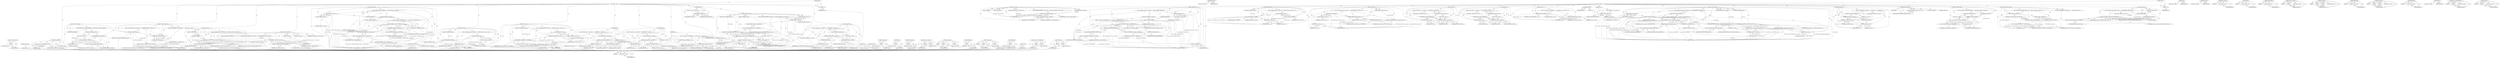 digraph "ReleaseContext" {
vulnerable_261 [label=<(METHOD,&lt;operator&gt;.logicalNot)>];
vulnerable_262 [label=<(PARAM,p1)>];
vulnerable_263 [label=<(BLOCK,&lt;empty&gt;,&lt;empty&gt;)>];
vulnerable_264 [label=<(METHOD_RETURN,ANY)>];
vulnerable_245 [label=<(METHOD,ReleaseContext)>];
vulnerable_246 [label=<(BLOCK,&lt;empty&gt;,&lt;empty&gt;)>];
vulnerable_247 [label=<(METHOD_RETURN,ANY)>];
vulnerable_93 [label=<(METHOD,UpdatePrinterSettings)<SUB>93</SUB>>];
vulnerable_94 [label=<(PARAM,const DictionaryValue&amp; job_settings)<SUB>94</SUB>>];
vulnerable_95 [label=<(PARAM,const PageRanges&amp; ranges)<SUB>94</SUB>>];
vulnerable_96 [label=<(BLOCK,{
#if defined(OS_CHROMEOS)
  bool landscape = f...,{
#if defined(OS_CHROMEOS)
  bool landscape = f...)<SUB>94</SUB>>];
vulnerable_97 [label=<(DCHECK,DCHECK(!in_print_job_))<SUB>106</SUB>>];
vulnerable_98 [label=<(&lt;operator&gt;.logicalNot,!in_print_job_)<SUB>106</SUB>>];
vulnerable_99 [label=<(IDENTIFIER,in_print_job_,!in_print_job_)<SUB>106</SUB>>];
vulnerable_100 [label=<(CONTROL_STRUCTURE,IF,if (!print_dialog_-&gt;UpdateSettings(job_settings, ranges)))<SUB>108</SUB>>];
vulnerable_101 [label=<(&lt;operator&gt;.logicalNot,!print_dialog_-&gt;UpdateSettings(job_settings, ra...)<SUB>108</SUB>>];
vulnerable_102 [label=<(UpdateSettings,print_dialog_-&gt;UpdateSettings(job_settings, ran...)<SUB>108</SUB>>];
vulnerable_103 [label=<(&lt;operator&gt;.indirectFieldAccess,print_dialog_-&gt;UpdateSettings)<SUB>108</SUB>>];
vulnerable_104 [label=<(IDENTIFIER,print_dialog_,print_dialog_-&gt;UpdateSettings(job_settings, ran...)<SUB>108</SUB>>];
vulnerable_105 [label=<(FIELD_IDENTIFIER,UpdateSettings,UpdateSettings)<SUB>108</SUB>>];
vulnerable_106 [label=<(IDENTIFIER,job_settings,print_dialog_-&gt;UpdateSettings(job_settings, ran...)<SUB>108</SUB>>];
vulnerable_107 [label=<(IDENTIFIER,ranges,print_dialog_-&gt;UpdateSettings(job_settings, ran...)<SUB>108</SUB>>];
vulnerable_108 [label=<(BLOCK,&lt;empty&gt;,&lt;empty&gt;)<SUB>109</SUB>>];
vulnerable_109 [label=<(RETURN,return OnError();,return OnError();)<SUB>109</SUB>>];
vulnerable_110 [label=<(OnError,OnError())<SUB>109</SUB>>];
vulnerable_111 [label=<(RETURN,return OK;,return OK;)<SUB>111</SUB>>];
vulnerable_112 [label=<(IDENTIFIER,OK,return OK;)<SUB>111</SUB>>];
vulnerable_113 [label=<(METHOD_RETURN,Result)<SUB>93</SUB>>];
vulnerable_168 [label=<(METHOD,DocumentDone)<SUB>154</SUB>>];
vulnerable_169 [label=<(BLOCK,{
  if (abort_printing_)
    return CANCEL;
  D...,{
  if (abort_printing_)
    return CANCEL;
  D...)<SUB>154</SUB>>];
vulnerable_170 [label=<(CONTROL_STRUCTURE,IF,if (abort_printing_))<SUB>155</SUB>>];
vulnerable_171 [label=<(IDENTIFIER,abort_printing_,if (abort_printing_))<SUB>155</SUB>>];
vulnerable_172 [label=<(BLOCK,&lt;empty&gt;,&lt;empty&gt;)<SUB>156</SUB>>];
vulnerable_173 [label=<(RETURN,return CANCEL;,return CANCEL;)<SUB>156</SUB>>];
vulnerable_174 [label=<(IDENTIFIER,CANCEL,return CANCEL;)<SUB>156</SUB>>];
vulnerable_175 [label="<(LOCAL,DCHECK : DCHECK)<SUB>157</SUB>>"];
vulnerable_176 [label=<(ResetSettings,ResetSettings())<SUB>159</SUB>>];
vulnerable_177 [label=<(RETURN,return OK;,return OK;)<SUB>160</SUB>>];
vulnerable_178 [label=<(IDENTIFIER,OK,return OK;)<SUB>160</SUB>>];
vulnerable_179 [label=<(METHOD_RETURN,Result)<SUB>154</SUB>>];
vulnerable_302 [label=<(METHOD,OnError)>];
vulnerable_303 [label=<(BLOCK,&lt;empty&gt;,&lt;empty&gt;)>];
vulnerable_304 [label=<(METHOD_RETURN,ANY)>];
vulnerable_6 [label=<(METHOD,&lt;global&gt;)<SUB>1</SUB>>];
vulnerable_7 [label=<(BLOCK,&lt;empty&gt;,&lt;empty&gt;)<SUB>1</SUB>>];
vulnerable_8 [label=<(METHOD,PrintingContextCairo)<SUB>1</SUB>>];
vulnerable_9 [label="<(PARAM,const std::string&amp; app_locale)<SUB>1</SUB>>"];
vulnerable_10 [label=<(BLOCK,{
#endif
},{
#endif
})<SUB>6</SUB>>];
vulnerable_11 [label=<(MODIFIER,CONSTRUCTOR)>];
vulnerable_12 [label=<(MODIFIER,PUBLIC)>];
vulnerable_13 [label=<(METHOD_RETURN,PrintingContextCairo.PrintingContextCairo)<SUB>1</SUB>>];
vulnerable_15 [label=<(METHOD,~PrintingContextCairo)<SUB>10</SUB>>];
vulnerable_16 [label=<(BLOCK,{
  ReleaseContext();

#if !defined(OS_CHROMEOS...,{
  ReleaseContext();

#if !defined(OS_CHROMEOS...)<SUB>10</SUB>>];
vulnerable_17 [label=<(ReleaseContext,ReleaseContext())<SUB>11</SUB>>];
vulnerable_18 [label=<(CONTROL_STRUCTURE,IF,if (print_dialog_))<SUB>14</SUB>>];
vulnerable_19 [label=<(IDENTIFIER,print_dialog_,if (print_dialog_))<SUB>14</SUB>>];
vulnerable_20 [label=<(BLOCK,&lt;empty&gt;,&lt;empty&gt;)<SUB>15</SUB>>];
vulnerable_21 [label=<(ReleaseDialog,print_dialog_-&gt;ReleaseDialog())<SUB>15</SUB>>];
vulnerable_22 [label=<(&lt;operator&gt;.indirectFieldAccess,print_dialog_-&gt;ReleaseDialog)<SUB>15</SUB>>];
vulnerable_23 [label=<(IDENTIFIER,print_dialog_,print_dialog_-&gt;ReleaseDialog())<SUB>15</SUB>>];
vulnerable_24 [label=<(FIELD_IDENTIFIER,ReleaseDialog,ReleaseDialog)<SUB>15</SUB>>];
vulnerable_25 [label=<(METHOD_RETURN,ANY)<SUB>10</SUB>>];
vulnerable_27 [label=<(METHOD,SetCreatePrintDialogFunction)<SUB>20</SUB>>];
vulnerable_28 [label=<(PARAM,PrintDialogGtkInterface* (*create_dialog_func)(
        PrintingContextCairo* context))<SUB>21</SUB>>];
vulnerable_29 [label=<(BLOCK,{
  DCHECK(create_dialog_func);
  DCHECK(!creat...,{
  DCHECK(create_dialog_func);
  DCHECK(!creat...)<SUB>22</SUB>>];
vulnerable_30 [label=<(DCHECK,DCHECK(create_dialog_func))<SUB>23</SUB>>];
vulnerable_31 [label=<(IDENTIFIER,create_dialog_func,DCHECK(create_dialog_func))<SUB>23</SUB>>];
vulnerable_32 [label=<(DCHECK,DCHECK(!create_dialog_func_))<SUB>24</SUB>>];
vulnerable_33 [label=<(&lt;operator&gt;.logicalNot,!create_dialog_func_)<SUB>24</SUB>>];
vulnerable_34 [label=<(IDENTIFIER,create_dialog_func_,!create_dialog_func_)<SUB>24</SUB>>];
vulnerable_35 [label=<(&lt;operator&gt;.assignment,create_dialog_func_ = create_dialog_func)<SUB>25</SUB>>];
vulnerable_36 [label=<(IDENTIFIER,create_dialog_func_,create_dialog_func_ = create_dialog_func)<SUB>25</SUB>>];
vulnerable_37 [label=<(IDENTIFIER,create_dialog_func,create_dialog_func_ = create_dialog_func)<SUB>25</SUB>>];
vulnerable_38 [label=<(METHOD_RETURN,void)<SUB>20</SUB>>];
vulnerable_40 [label=<(METHOD,PrintDocument)<SUB>28</SUB>>];
vulnerable_41 [label=<(PARAM,const Metafile* metafile)<SUB>28</SUB>>];
vulnerable_42 [label=<(BLOCK,{
  DCHECK(print_dialog_);
  DCHECK(metafile);
...,{
  DCHECK(print_dialog_);
  DCHECK(metafile);
...)<SUB>28</SUB>>];
vulnerable_43 [label="<(LOCAL,DCHECK : DCHECK)<SUB>29</SUB>>"];
vulnerable_44 [label=<(DCHECK,DCHECK(metafile))<SUB>30</SUB>>];
vulnerable_45 [label=<(IDENTIFIER,metafile,DCHECK(metafile))<SUB>30</SUB>>];
vulnerable_46 [label=<(PrintDocument,print_dialog_-&gt;PrintDocument(metafile, document...)<SUB>31</SUB>>];
vulnerable_47 [label=<(&lt;operator&gt;.indirectFieldAccess,print_dialog_-&gt;PrintDocument)<SUB>31</SUB>>];
vulnerable_48 [label=<(IDENTIFIER,print_dialog_,print_dialog_-&gt;PrintDocument(metafile, document...)<SUB>31</SUB>>];
vulnerable_49 [label=<(FIELD_IDENTIFIER,PrintDocument,PrintDocument)<SUB>31</SUB>>];
vulnerable_50 [label=<(IDENTIFIER,metafile,print_dialog_-&gt;PrintDocument(metafile, document...)<SUB>31</SUB>>];
vulnerable_51 [label=<(IDENTIFIER,document_name_,print_dialog_-&gt;PrintDocument(metafile, document...)<SUB>31</SUB>>];
vulnerable_52 [label=<(METHOD_RETURN,void)<SUB>28</SUB>>];
vulnerable_54 [label=<(METHOD,AskUserForSettings)<SUB>35</SUB>>];
vulnerable_55 [label="<(PARAM,gfx::NativeView parent_view)<SUB>36</SUB>>"];
vulnerable_56 [label=<(PARAM,int max_pages)<SUB>37</SUB>>];
vulnerable_57 [label=<(PARAM,bool has_selection)<SUB>38</SUB>>];
vulnerable_58 [label=<(PARAM,PrintSettingsCallback* callback)<SUB>39</SUB>>];
vulnerable_59 [label=<(BLOCK,{
#if defined(OS_CHROMEOS)
  callback-&gt;Run(OK);...,{
#if defined(OS_CHROMEOS)
  callback-&gt;Run(OK);...)<SUB>39</SUB>>];
vulnerable_60 [label=<(ShowDialog,print_dialog_-&gt;ShowDialog(callback))<SUB>43</SUB>>];
vulnerable_61 [label=<(&lt;operator&gt;.indirectFieldAccess,print_dialog_-&gt;ShowDialog)<SUB>43</SUB>>];
vulnerable_62 [label=<(IDENTIFIER,print_dialog_,print_dialog_-&gt;ShowDialog(callback))<SUB>43</SUB>>];
vulnerable_63 [label=<(FIELD_IDENTIFIER,ShowDialog,ShowDialog)<SUB>43</SUB>>];
vulnerable_64 [label=<(IDENTIFIER,callback,print_dialog_-&gt;ShowDialog(callback))<SUB>43</SUB>>];
vulnerable_65 [label=<(METHOD_RETURN,void)<SUB>35</SUB>>];
vulnerable_67 [label=<(METHOD,UseDefaultSettings)<SUB>47</SUB>>];
vulnerable_68 [label=<(BLOCK,{
  DCHECK(!in_print_job_);

  ResetSettings();...,{
  DCHECK(!in_print_job_);

  ResetSettings();...)<SUB>47</SUB>>];
vulnerable_69 [label=<(DCHECK,DCHECK(!in_print_job_))<SUB>48</SUB>>];
vulnerable_70 [label=<(&lt;operator&gt;.logicalNot,!in_print_job_)<SUB>48</SUB>>];
vulnerable_71 [label=<(IDENTIFIER,in_print_job_,!in_print_job_)<SUB>48</SUB>>];
vulnerable_72 [label=<(ResetSettings,ResetSettings())<SUB>50</SUB>>];
vulnerable_73 [label=<(CONTROL_STRUCTURE,IF,if (!print_dialog_))<SUB>83</SUB>>];
vulnerable_74 [label=<(&lt;operator&gt;.logicalNot,!print_dialog_)<SUB>83</SUB>>];
vulnerable_75 [label=<(IDENTIFIER,print_dialog_,!print_dialog_)<SUB>83</SUB>>];
vulnerable_76 [label=<(BLOCK,{
    print_dialog_ = create_dialog_func_(this)...,{
    print_dialog_ = create_dialog_func_(this)...)<SUB>83</SUB>>];
vulnerable_77 [label=<(&lt;operator&gt;.assignment,print_dialog_ = create_dialog_func_(this))<SUB>84</SUB>>];
vulnerable_78 [label=<(IDENTIFIER,print_dialog_,print_dialog_ = create_dialog_func_(this))<SUB>84</SUB>>];
vulnerable_79 [label=<(create_dialog_func_,create_dialog_func_(this))<SUB>84</SUB>>];
vulnerable_80 [label=<(LITERAL,this,create_dialog_func_(this))<SUB>84</SUB>>];
vulnerable_81 [label=<(AddRefToDialog,print_dialog_-&gt;AddRefToDialog())<SUB>85</SUB>>];
vulnerable_82 [label=<(&lt;operator&gt;.indirectFieldAccess,print_dialog_-&gt;AddRefToDialog)<SUB>85</SUB>>];
vulnerable_83 [label=<(IDENTIFIER,print_dialog_,print_dialog_-&gt;AddRefToDialog())<SUB>85</SUB>>];
vulnerable_84 [label=<(FIELD_IDENTIFIER,AddRefToDialog,AddRefToDialog)<SUB>85</SUB>>];
vulnerable_85 [label=<(UseDefaultSettings,print_dialog_-&gt;UseDefaultSettings())<SUB>87</SUB>>];
vulnerable_86 [label=<(&lt;operator&gt;.indirectFieldAccess,print_dialog_-&gt;UseDefaultSettings)<SUB>87</SUB>>];
vulnerable_87 [label=<(IDENTIFIER,print_dialog_,print_dialog_-&gt;UseDefaultSettings())<SUB>87</SUB>>];
vulnerable_88 [label=<(FIELD_IDENTIFIER,UseDefaultSettings,UseDefaultSettings)<SUB>87</SUB>>];
vulnerable_89 [label=<(RETURN,return OK;,return OK;)<SUB>90</SUB>>];
vulnerable_90 [label=<(IDENTIFIER,OK,return OK;)<SUB>90</SUB>>];
vulnerable_91 [label=<(METHOD_RETURN,Result)<SUB>47</SUB>>];
vulnerable_115 [label=<(METHOD,InitWithSettings)<SUB>115</SUB>>];
vulnerable_116 [label=<(PARAM,const PrintSettings&amp; settings)<SUB>116</SUB>>];
vulnerable_117 [label=<(BLOCK,{
  DCHECK(!in_print_job_);

  settings_ = sett...,{
  DCHECK(!in_print_job_);

  settings_ = sett...)<SUB>116</SUB>>];
vulnerable_118 [label=<(DCHECK,DCHECK(!in_print_job_))<SUB>117</SUB>>];
vulnerable_119 [label=<(&lt;operator&gt;.logicalNot,!in_print_job_)<SUB>117</SUB>>];
vulnerable_120 [label=<(IDENTIFIER,in_print_job_,!in_print_job_)<SUB>117</SUB>>];
vulnerable_121 [label=<(&lt;operator&gt;.assignment,settings_ = settings)<SUB>119</SUB>>];
vulnerable_122 [label=<(IDENTIFIER,settings_,settings_ = settings)<SUB>119</SUB>>];
vulnerable_123 [label=<(IDENTIFIER,settings,settings_ = settings)<SUB>119</SUB>>];
vulnerable_124 [label=<(RETURN,return OK;,return OK;)<SUB>121</SUB>>];
vulnerable_125 [label=<(IDENTIFIER,OK,return OK;)<SUB>121</SUB>>];
vulnerable_126 [label=<(METHOD_RETURN,Result)<SUB>115</SUB>>];
vulnerable_128 [label=<(METHOD,NewDocument)<SUB>124</SUB>>];
vulnerable_129 [label=<(PARAM,const string16&amp; document_name)<SUB>125</SUB>>];
vulnerable_130 [label=<(BLOCK,{
  DCHECK(!in_print_job_);
  in_print_job_ = t...,{
  DCHECK(!in_print_job_);
  in_print_job_ = t...)<SUB>125</SUB>>];
vulnerable_131 [label=<(DCHECK,DCHECK(!in_print_job_))<SUB>126</SUB>>];
vulnerable_132 [label=<(&lt;operator&gt;.logicalNot,!in_print_job_)<SUB>126</SUB>>];
vulnerable_133 [label=<(IDENTIFIER,in_print_job_,!in_print_job_)<SUB>126</SUB>>];
vulnerable_134 [label=<(&lt;operator&gt;.assignment,in_print_job_ = true)<SUB>127</SUB>>];
vulnerable_135 [label=<(IDENTIFIER,in_print_job_,in_print_job_ = true)<SUB>127</SUB>>];
vulnerable_136 [label=<(LITERAL,true,in_print_job_ = true)<SUB>127</SUB>>];
vulnerable_137 [label=<(&lt;operator&gt;.assignment,document_name_ = document_name)<SUB>130</SUB>>];
vulnerable_138 [label=<(IDENTIFIER,document_name_,document_name_ = document_name)<SUB>130</SUB>>];
vulnerable_139 [label=<(IDENTIFIER,document_name,document_name_ = document_name)<SUB>130</SUB>>];
vulnerable_140 [label=<(RETURN,return OK;,return OK;)<SUB>133</SUB>>];
vulnerable_141 [label=<(IDENTIFIER,OK,return OK;)<SUB>133</SUB>>];
vulnerable_142 [label=<(METHOD_RETURN,Result)<SUB>124</SUB>>];
vulnerable_144 [label=<(METHOD,NewPage)<SUB>136</SUB>>];
vulnerable_145 [label=<(BLOCK,{
  if (abort_printing_)
    return CANCEL;
  D...,{
  if (abort_printing_)
    return CANCEL;
  D...)<SUB>136</SUB>>];
vulnerable_146 [label=<(CONTROL_STRUCTURE,IF,if (abort_printing_))<SUB>137</SUB>>];
vulnerable_147 [label=<(IDENTIFIER,abort_printing_,if (abort_printing_))<SUB>137</SUB>>];
vulnerable_148 [label=<(BLOCK,&lt;empty&gt;,&lt;empty&gt;)<SUB>138</SUB>>];
vulnerable_149 [label=<(RETURN,return CANCEL;,return CANCEL;)<SUB>138</SUB>>];
vulnerable_150 [label=<(IDENTIFIER,CANCEL,return CANCEL;)<SUB>138</SUB>>];
vulnerable_151 [label="<(LOCAL,DCHECK : DCHECK)<SUB>139</SUB>>"];
vulnerable_152 [label=<(RETURN,return OK;,return OK;)<SUB>142</SUB>>];
vulnerable_153 [label=<(IDENTIFIER,OK,return OK;)<SUB>142</SUB>>];
vulnerable_154 [label=<(METHOD_RETURN,Result)<SUB>136</SUB>>];
vulnerable_156 [label=<(METHOD,PageDone)<SUB>145</SUB>>];
vulnerable_157 [label=<(BLOCK,{
  if (abort_printing_)
    return CANCEL;
  D...,{
  if (abort_printing_)
    return CANCEL;
  D...)<SUB>145</SUB>>];
vulnerable_158 [label=<(CONTROL_STRUCTURE,IF,if (abort_printing_))<SUB>146</SUB>>];
vulnerable_159 [label=<(IDENTIFIER,abort_printing_,if (abort_printing_))<SUB>146</SUB>>];
vulnerable_160 [label=<(BLOCK,&lt;empty&gt;,&lt;empty&gt;)<SUB>147</SUB>>];
vulnerable_161 [label=<(RETURN,return CANCEL;,return CANCEL;)<SUB>147</SUB>>];
vulnerable_162 [label=<(IDENTIFIER,CANCEL,return CANCEL;)<SUB>147</SUB>>];
vulnerable_163 [label="<(LOCAL,DCHECK : DCHECK)<SUB>148</SUB>>"];
vulnerable_164 [label=<(RETURN,return OK;,return OK;)<SUB>151</SUB>>];
vulnerable_165 [label=<(IDENTIFIER,OK,return OK;)<SUB>151</SUB>>];
vulnerable_166 [label=<(METHOD_RETURN,Result)<SUB>145</SUB>>];
vulnerable_181 [label=<(METHOD,Cancel)<SUB>163</SUB>>];
vulnerable_182 [label=<(BLOCK,{
  abort_printing_ = true;
  in_print_job_ = f...,{
  abort_printing_ = true;
  in_print_job_ = f...)<SUB>163</SUB>>];
vulnerable_183 [label=<(&lt;operator&gt;.assignment,abort_printing_ = true)<SUB>164</SUB>>];
vulnerable_184 [label=<(IDENTIFIER,abort_printing_,abort_printing_ = true)<SUB>164</SUB>>];
vulnerable_185 [label=<(LITERAL,true,abort_printing_ = true)<SUB>164</SUB>>];
vulnerable_186 [label=<(&lt;operator&gt;.assignment,in_print_job_ = false)<SUB>165</SUB>>];
vulnerable_187 [label=<(IDENTIFIER,in_print_job_,in_print_job_ = false)<SUB>165</SUB>>];
vulnerable_188 [label=<(LITERAL,false,in_print_job_ = false)<SUB>165</SUB>>];
vulnerable_189 [label=<(METHOD_RETURN,void)<SUB>163</SUB>>];
vulnerable_191 [label=<(METHOD,ReleaseContext)<SUB>168</SUB>>];
vulnerable_192 [label=<(BLOCK,{
},{
})<SUB>168</SUB>>];
vulnerable_193 [label=<(METHOD_RETURN,void)<SUB>168</SUB>>];
vulnerable_195 [label=<(METHOD,context)<SUB>171</SUB>>];
vulnerable_196 [label=<(BLOCK,{
  return NULL;
},{
  return NULL;
})<SUB>171</SUB>>];
vulnerable_197 [label=<(RETURN,return NULL;,return NULL;)<SUB>172</SUB>>];
vulnerable_198 [label=<(IDENTIFIER,NULL,return NULL;)<SUB>172</SUB>>];
vulnerable_199 [label=<(METHOD_RETURN,NativeDrawingContext)<SUB>171</SUB>>];
vulnerable_201 [label=<(UNKNOWN,},})<SUB>175</SUB>>];
vulnerable_202 [label=<(METHOD_RETURN,ANY)<SUB>1</SUB>>];
vulnerable_281 [label=<(METHOD,ResetSettings)>];
vulnerable_282 [label=<(BLOCK,&lt;empty&gt;,&lt;empty&gt;)>];
vulnerable_283 [label=<(METHOD_RETURN,ANY)>];
vulnerable_284 [label=<(METHOD,create_dialog_func_)>];
vulnerable_285 [label=<(PARAM,p1)>];
vulnerable_286 [label=<(BLOCK,&lt;empty&gt;,&lt;empty&gt;)>];
vulnerable_287 [label=<(METHOD_RETURN,ANY)>];
vulnerable_257 [label=<(METHOD,DCHECK)>];
vulnerable_258 [label=<(PARAM,p1)>];
vulnerable_259 [label=<(BLOCK,&lt;empty&gt;,&lt;empty&gt;)>];
vulnerable_260 [label=<(METHOD_RETURN,ANY)>];
vulnerable_292 [label=<(METHOD,UseDefaultSettings)>];
vulnerable_293 [label=<(PARAM,p1)>];
vulnerable_294 [label=<(BLOCK,&lt;empty&gt;,&lt;empty&gt;)>];
vulnerable_295 [label=<(METHOD_RETURN,ANY)>];
vulnerable_265 [label=<(METHOD,&lt;operator&gt;.assignment)>];
vulnerable_266 [label=<(PARAM,p1)>];
vulnerable_267 [label=<(PARAM,p2)>];
vulnerable_268 [label=<(BLOCK,&lt;empty&gt;,&lt;empty&gt;)>];
vulnerable_269 [label=<(METHOD_RETURN,ANY)>];
vulnerable_296 [label=<(METHOD,UpdateSettings)>];
vulnerable_297 [label=<(PARAM,p1)>];
vulnerable_298 [label=<(PARAM,p2)>];
vulnerable_299 [label=<(PARAM,p3)>];
vulnerable_300 [label=<(BLOCK,&lt;empty&gt;,&lt;empty&gt;)>];
vulnerable_301 [label=<(METHOD_RETURN,ANY)>];
vulnerable_288 [label=<(METHOD,AddRefToDialog)>];
vulnerable_289 [label=<(PARAM,p1)>];
vulnerable_290 [label=<(BLOCK,&lt;empty&gt;,&lt;empty&gt;)>];
vulnerable_291 [label=<(METHOD_RETURN,ANY)>];
vulnerable_270 [label=<(METHOD,PrintDocument)>];
vulnerable_271 [label=<(PARAM,p1)>];
vulnerable_272 [label=<(PARAM,p2)>];
vulnerable_273 [label=<(PARAM,p3)>];
vulnerable_274 [label=<(BLOCK,&lt;empty&gt;,&lt;empty&gt;)>];
vulnerable_275 [label=<(METHOD_RETURN,ANY)>];
vulnerable_248 [label=<(METHOD,ReleaseDialog)>];
vulnerable_249 [label=<(PARAM,p1)>];
vulnerable_250 [label=<(BLOCK,&lt;empty&gt;,&lt;empty&gt;)>];
vulnerable_251 [label=<(METHOD_RETURN,ANY)>];
vulnerable_239 [label=<(METHOD,&lt;global&gt;)<SUB>1</SUB>>];
vulnerable_240 [label=<(BLOCK,&lt;empty&gt;,&lt;empty&gt;)>];
vulnerable_241 [label=<(METHOD_RETURN,ANY)>];
vulnerable_252 [label=<(METHOD,&lt;operator&gt;.indirectFieldAccess)>];
vulnerable_253 [label=<(PARAM,p1)>];
vulnerable_254 [label=<(PARAM,p2)>];
vulnerable_255 [label=<(BLOCK,&lt;empty&gt;,&lt;empty&gt;)>];
vulnerable_256 [label=<(METHOD_RETURN,ANY)>];
vulnerable_276 [label=<(METHOD,ShowDialog)>];
vulnerable_277 [label=<(PARAM,p1)>];
vulnerable_278 [label=<(PARAM,p2)>];
vulnerable_279 [label=<(BLOCK,&lt;empty&gt;,&lt;empty&gt;)>];
vulnerable_280 [label=<(METHOD_RETURN,ANY)>];
fixed_273 [label=<(METHOD,&lt;operator&gt;.logicalNot)>];
fixed_274 [label=<(PARAM,p1)>];
fixed_275 [label=<(BLOCK,&lt;empty&gt;,&lt;empty&gt;)>];
fixed_276 [label=<(METHOD_RETURN,ANY)>];
fixed_257 [label=<(METHOD,ReleaseContext)>];
fixed_258 [label=<(BLOCK,&lt;empty&gt;,&lt;empty&gt;)>];
fixed_259 [label=<(METHOD_RETURN,ANY)>];
fixed_93 [label=<(METHOD,UpdatePrinterSettings)<SUB>93</SUB>>];
fixed_94 [label=<(PARAM,const DictionaryValue&amp; job_settings)<SUB>94</SUB>>];
fixed_95 [label=<(PARAM,const PageRanges&amp; ranges)<SUB>94</SUB>>];
fixed_96 [label=<(BLOCK,{
#if defined(OS_CHROMEOS)
  bool landscape = f...,{
#if defined(OS_CHROMEOS)
  bool landscape = f...)<SUB>94</SUB>>];
fixed_97 [label=<(DCHECK,DCHECK(!in_print_job_))<SUB>106</SUB>>];
fixed_98 [label=<(&lt;operator&gt;.logicalNot,!in_print_job_)<SUB>106</SUB>>];
fixed_99 [label=<(IDENTIFIER,in_print_job_,!in_print_job_)<SUB>106</SUB>>];
fixed_100 [label=<(CONTROL_STRUCTURE,IF,if (!print_dialog_))<SUB>108</SUB>>];
fixed_101 [label=<(&lt;operator&gt;.logicalNot,!print_dialog_)<SUB>108</SUB>>];
fixed_102 [label=<(IDENTIFIER,print_dialog_,!print_dialog_)<SUB>108</SUB>>];
fixed_103 [label=<(BLOCK,{
    print_dialog_ = create_dialog_func_(this)...,{
    print_dialog_ = create_dialog_func_(this)...)<SUB>108</SUB>>];
fixed_104 [label=<(&lt;operator&gt;.assignment,print_dialog_ = create_dialog_func_(this))<SUB>109</SUB>>];
fixed_105 [label=<(IDENTIFIER,print_dialog_,print_dialog_ = create_dialog_func_(this))<SUB>109</SUB>>];
fixed_106 [label=<(create_dialog_func_,create_dialog_func_(this))<SUB>109</SUB>>];
fixed_107 [label=<(LITERAL,this,create_dialog_func_(this))<SUB>109</SUB>>];
fixed_108 [label=<(AddRefToDialog,print_dialog_-&gt;AddRefToDialog())<SUB>110</SUB>>];
fixed_109 [label=<(&lt;operator&gt;.indirectFieldAccess,print_dialog_-&gt;AddRefToDialog)<SUB>110</SUB>>];
fixed_110 [label=<(IDENTIFIER,print_dialog_,print_dialog_-&gt;AddRefToDialog())<SUB>110</SUB>>];
fixed_111 [label=<(FIELD_IDENTIFIER,AddRefToDialog,AddRefToDialog)<SUB>110</SUB>>];
fixed_112 [label=<(CONTROL_STRUCTURE,IF,if (!print_dialog_-&gt;UpdateSettings(job_settings, ranges)))<SUB>113</SUB>>];
fixed_113 [label=<(&lt;operator&gt;.logicalNot,!print_dialog_-&gt;UpdateSettings(job_settings, ra...)<SUB>113</SUB>>];
fixed_114 [label=<(UpdateSettings,print_dialog_-&gt;UpdateSettings(job_settings, ran...)<SUB>113</SUB>>];
fixed_115 [label=<(&lt;operator&gt;.indirectFieldAccess,print_dialog_-&gt;UpdateSettings)<SUB>113</SUB>>];
fixed_116 [label=<(IDENTIFIER,print_dialog_,print_dialog_-&gt;UpdateSettings(job_settings, ran...)<SUB>113</SUB>>];
fixed_117 [label=<(FIELD_IDENTIFIER,UpdateSettings,UpdateSettings)<SUB>113</SUB>>];
fixed_118 [label=<(IDENTIFIER,job_settings,print_dialog_-&gt;UpdateSettings(job_settings, ran...)<SUB>113</SUB>>];
fixed_119 [label=<(IDENTIFIER,ranges,print_dialog_-&gt;UpdateSettings(job_settings, ran...)<SUB>113</SUB>>];
fixed_120 [label=<(BLOCK,&lt;empty&gt;,&lt;empty&gt;)<SUB>114</SUB>>];
fixed_121 [label=<(RETURN,return OnError();,return OnError();)<SUB>114</SUB>>];
fixed_122 [label=<(OnError,OnError())<SUB>114</SUB>>];
fixed_123 [label=<(RETURN,return OK;,return OK;)<SUB>116</SUB>>];
fixed_124 [label=<(IDENTIFIER,OK,return OK;)<SUB>116</SUB>>];
fixed_125 [label=<(METHOD_RETURN,Result)<SUB>93</SUB>>];
fixed_180 [label=<(METHOD,DocumentDone)<SUB>159</SUB>>];
fixed_181 [label=<(BLOCK,{
  if (abort_printing_)
    return CANCEL;
  D...,{
  if (abort_printing_)
    return CANCEL;
  D...)<SUB>159</SUB>>];
fixed_182 [label=<(CONTROL_STRUCTURE,IF,if (abort_printing_))<SUB>160</SUB>>];
fixed_183 [label=<(IDENTIFIER,abort_printing_,if (abort_printing_))<SUB>160</SUB>>];
fixed_184 [label=<(BLOCK,&lt;empty&gt;,&lt;empty&gt;)<SUB>161</SUB>>];
fixed_185 [label=<(RETURN,return CANCEL;,return CANCEL;)<SUB>161</SUB>>];
fixed_186 [label=<(IDENTIFIER,CANCEL,return CANCEL;)<SUB>161</SUB>>];
fixed_187 [label="<(LOCAL,DCHECK : DCHECK)<SUB>162</SUB>>"];
fixed_188 [label=<(ResetSettings,ResetSettings())<SUB>164</SUB>>];
fixed_189 [label=<(RETURN,return OK;,return OK;)<SUB>165</SUB>>];
fixed_190 [label=<(IDENTIFIER,OK,return OK;)<SUB>165</SUB>>];
fixed_191 [label=<(METHOD_RETURN,Result)<SUB>159</SUB>>];
fixed_314 [label=<(METHOD,OnError)>];
fixed_315 [label=<(BLOCK,&lt;empty&gt;,&lt;empty&gt;)>];
fixed_316 [label=<(METHOD_RETURN,ANY)>];
fixed_6 [label=<(METHOD,&lt;global&gt;)<SUB>1</SUB>>];
fixed_7 [label=<(BLOCK,&lt;empty&gt;,&lt;empty&gt;)<SUB>1</SUB>>];
fixed_8 [label=<(METHOD,PrintingContextCairo)<SUB>1</SUB>>];
fixed_9 [label="<(PARAM,const std::string&amp; app_locale)<SUB>1</SUB>>"];
fixed_10 [label=<(BLOCK,{
#endif
},{
#endif
})<SUB>6</SUB>>];
fixed_11 [label=<(MODIFIER,CONSTRUCTOR)>];
fixed_12 [label=<(MODIFIER,PUBLIC)>];
fixed_13 [label=<(METHOD_RETURN,PrintingContextCairo.PrintingContextCairo)<SUB>1</SUB>>];
fixed_15 [label=<(METHOD,~PrintingContextCairo)<SUB>10</SUB>>];
fixed_16 [label=<(BLOCK,{
  ReleaseContext();

#if !defined(OS_CHROMEOS...,{
  ReleaseContext();

#if !defined(OS_CHROMEOS...)<SUB>10</SUB>>];
fixed_17 [label=<(ReleaseContext,ReleaseContext())<SUB>11</SUB>>];
fixed_18 [label=<(CONTROL_STRUCTURE,IF,if (print_dialog_))<SUB>14</SUB>>];
fixed_19 [label=<(IDENTIFIER,print_dialog_,if (print_dialog_))<SUB>14</SUB>>];
fixed_20 [label=<(BLOCK,&lt;empty&gt;,&lt;empty&gt;)<SUB>15</SUB>>];
fixed_21 [label=<(ReleaseDialog,print_dialog_-&gt;ReleaseDialog())<SUB>15</SUB>>];
fixed_22 [label=<(&lt;operator&gt;.indirectFieldAccess,print_dialog_-&gt;ReleaseDialog)<SUB>15</SUB>>];
fixed_23 [label=<(IDENTIFIER,print_dialog_,print_dialog_-&gt;ReleaseDialog())<SUB>15</SUB>>];
fixed_24 [label=<(FIELD_IDENTIFIER,ReleaseDialog,ReleaseDialog)<SUB>15</SUB>>];
fixed_25 [label=<(METHOD_RETURN,ANY)<SUB>10</SUB>>];
fixed_27 [label=<(METHOD,SetCreatePrintDialogFunction)<SUB>20</SUB>>];
fixed_28 [label=<(PARAM,PrintDialogGtkInterface* (*create_dialog_func)(
        PrintingContextCairo* context))<SUB>21</SUB>>];
fixed_29 [label=<(BLOCK,{
  DCHECK(create_dialog_func);
  DCHECK(!creat...,{
  DCHECK(create_dialog_func);
  DCHECK(!creat...)<SUB>22</SUB>>];
fixed_30 [label=<(DCHECK,DCHECK(create_dialog_func))<SUB>23</SUB>>];
fixed_31 [label=<(IDENTIFIER,create_dialog_func,DCHECK(create_dialog_func))<SUB>23</SUB>>];
fixed_32 [label=<(DCHECK,DCHECK(!create_dialog_func_))<SUB>24</SUB>>];
fixed_33 [label=<(&lt;operator&gt;.logicalNot,!create_dialog_func_)<SUB>24</SUB>>];
fixed_34 [label=<(IDENTIFIER,create_dialog_func_,!create_dialog_func_)<SUB>24</SUB>>];
fixed_35 [label=<(&lt;operator&gt;.assignment,create_dialog_func_ = create_dialog_func)<SUB>25</SUB>>];
fixed_36 [label=<(IDENTIFIER,create_dialog_func_,create_dialog_func_ = create_dialog_func)<SUB>25</SUB>>];
fixed_37 [label=<(IDENTIFIER,create_dialog_func,create_dialog_func_ = create_dialog_func)<SUB>25</SUB>>];
fixed_38 [label=<(METHOD_RETURN,void)<SUB>20</SUB>>];
fixed_40 [label=<(METHOD,PrintDocument)<SUB>28</SUB>>];
fixed_41 [label=<(PARAM,const Metafile* metafile)<SUB>28</SUB>>];
fixed_42 [label=<(BLOCK,{
  DCHECK(print_dialog_);
  DCHECK(metafile);
...,{
  DCHECK(print_dialog_);
  DCHECK(metafile);
...)<SUB>28</SUB>>];
fixed_43 [label="<(LOCAL,DCHECK : DCHECK)<SUB>29</SUB>>"];
fixed_44 [label=<(DCHECK,DCHECK(metafile))<SUB>30</SUB>>];
fixed_45 [label=<(IDENTIFIER,metafile,DCHECK(metafile))<SUB>30</SUB>>];
fixed_46 [label=<(PrintDocument,print_dialog_-&gt;PrintDocument(metafile, document...)<SUB>31</SUB>>];
fixed_47 [label=<(&lt;operator&gt;.indirectFieldAccess,print_dialog_-&gt;PrintDocument)<SUB>31</SUB>>];
fixed_48 [label=<(IDENTIFIER,print_dialog_,print_dialog_-&gt;PrintDocument(metafile, document...)<SUB>31</SUB>>];
fixed_49 [label=<(FIELD_IDENTIFIER,PrintDocument,PrintDocument)<SUB>31</SUB>>];
fixed_50 [label=<(IDENTIFIER,metafile,print_dialog_-&gt;PrintDocument(metafile, document...)<SUB>31</SUB>>];
fixed_51 [label=<(IDENTIFIER,document_name_,print_dialog_-&gt;PrintDocument(metafile, document...)<SUB>31</SUB>>];
fixed_52 [label=<(METHOD_RETURN,void)<SUB>28</SUB>>];
fixed_54 [label=<(METHOD,AskUserForSettings)<SUB>35</SUB>>];
fixed_55 [label="<(PARAM,gfx::NativeView parent_view)<SUB>36</SUB>>"];
fixed_56 [label=<(PARAM,int max_pages)<SUB>37</SUB>>];
fixed_57 [label=<(PARAM,bool has_selection)<SUB>38</SUB>>];
fixed_58 [label=<(PARAM,PrintSettingsCallback* callback)<SUB>39</SUB>>];
fixed_59 [label=<(BLOCK,{
#if defined(OS_CHROMEOS)
  callback-&gt;Run(OK);...,{
#if defined(OS_CHROMEOS)
  callback-&gt;Run(OK);...)<SUB>39</SUB>>];
fixed_60 [label=<(ShowDialog,print_dialog_-&gt;ShowDialog(callback))<SUB>43</SUB>>];
fixed_61 [label=<(&lt;operator&gt;.indirectFieldAccess,print_dialog_-&gt;ShowDialog)<SUB>43</SUB>>];
fixed_62 [label=<(IDENTIFIER,print_dialog_,print_dialog_-&gt;ShowDialog(callback))<SUB>43</SUB>>];
fixed_63 [label=<(FIELD_IDENTIFIER,ShowDialog,ShowDialog)<SUB>43</SUB>>];
fixed_64 [label=<(IDENTIFIER,callback,print_dialog_-&gt;ShowDialog(callback))<SUB>43</SUB>>];
fixed_65 [label=<(METHOD_RETURN,void)<SUB>35</SUB>>];
fixed_67 [label=<(METHOD,UseDefaultSettings)<SUB>47</SUB>>];
fixed_68 [label=<(BLOCK,{
  DCHECK(!in_print_job_);

  ResetSettings();...,{
  DCHECK(!in_print_job_);

  ResetSettings();...)<SUB>47</SUB>>];
fixed_69 [label=<(DCHECK,DCHECK(!in_print_job_))<SUB>48</SUB>>];
fixed_70 [label=<(&lt;operator&gt;.logicalNot,!in_print_job_)<SUB>48</SUB>>];
fixed_71 [label=<(IDENTIFIER,in_print_job_,!in_print_job_)<SUB>48</SUB>>];
fixed_72 [label=<(ResetSettings,ResetSettings())<SUB>50</SUB>>];
fixed_73 [label=<(CONTROL_STRUCTURE,IF,if (!print_dialog_))<SUB>83</SUB>>];
fixed_74 [label=<(&lt;operator&gt;.logicalNot,!print_dialog_)<SUB>83</SUB>>];
fixed_75 [label=<(IDENTIFIER,print_dialog_,!print_dialog_)<SUB>83</SUB>>];
fixed_76 [label=<(BLOCK,{
    print_dialog_ = create_dialog_func_(this)...,{
    print_dialog_ = create_dialog_func_(this)...)<SUB>83</SUB>>];
fixed_77 [label=<(&lt;operator&gt;.assignment,print_dialog_ = create_dialog_func_(this))<SUB>84</SUB>>];
fixed_78 [label=<(IDENTIFIER,print_dialog_,print_dialog_ = create_dialog_func_(this))<SUB>84</SUB>>];
fixed_79 [label=<(create_dialog_func_,create_dialog_func_(this))<SUB>84</SUB>>];
fixed_80 [label=<(LITERAL,this,create_dialog_func_(this))<SUB>84</SUB>>];
fixed_81 [label=<(AddRefToDialog,print_dialog_-&gt;AddRefToDialog())<SUB>85</SUB>>];
fixed_82 [label=<(&lt;operator&gt;.indirectFieldAccess,print_dialog_-&gt;AddRefToDialog)<SUB>85</SUB>>];
fixed_83 [label=<(IDENTIFIER,print_dialog_,print_dialog_-&gt;AddRefToDialog())<SUB>85</SUB>>];
fixed_84 [label=<(FIELD_IDENTIFIER,AddRefToDialog,AddRefToDialog)<SUB>85</SUB>>];
fixed_85 [label=<(UseDefaultSettings,print_dialog_-&gt;UseDefaultSettings())<SUB>87</SUB>>];
fixed_86 [label=<(&lt;operator&gt;.indirectFieldAccess,print_dialog_-&gt;UseDefaultSettings)<SUB>87</SUB>>];
fixed_87 [label=<(IDENTIFIER,print_dialog_,print_dialog_-&gt;UseDefaultSettings())<SUB>87</SUB>>];
fixed_88 [label=<(FIELD_IDENTIFIER,UseDefaultSettings,UseDefaultSettings)<SUB>87</SUB>>];
fixed_89 [label=<(RETURN,return OK;,return OK;)<SUB>90</SUB>>];
fixed_90 [label=<(IDENTIFIER,OK,return OK;)<SUB>90</SUB>>];
fixed_91 [label=<(METHOD_RETURN,Result)<SUB>47</SUB>>];
fixed_127 [label=<(METHOD,InitWithSettings)<SUB>120</SUB>>];
fixed_128 [label=<(PARAM,const PrintSettings&amp; settings)<SUB>121</SUB>>];
fixed_129 [label=<(BLOCK,{
  DCHECK(!in_print_job_);

  settings_ = sett...,{
  DCHECK(!in_print_job_);

  settings_ = sett...)<SUB>121</SUB>>];
fixed_130 [label=<(DCHECK,DCHECK(!in_print_job_))<SUB>122</SUB>>];
fixed_131 [label=<(&lt;operator&gt;.logicalNot,!in_print_job_)<SUB>122</SUB>>];
fixed_132 [label=<(IDENTIFIER,in_print_job_,!in_print_job_)<SUB>122</SUB>>];
fixed_133 [label=<(&lt;operator&gt;.assignment,settings_ = settings)<SUB>124</SUB>>];
fixed_134 [label=<(IDENTIFIER,settings_,settings_ = settings)<SUB>124</SUB>>];
fixed_135 [label=<(IDENTIFIER,settings,settings_ = settings)<SUB>124</SUB>>];
fixed_136 [label=<(RETURN,return OK;,return OK;)<SUB>126</SUB>>];
fixed_137 [label=<(IDENTIFIER,OK,return OK;)<SUB>126</SUB>>];
fixed_138 [label=<(METHOD_RETURN,Result)<SUB>120</SUB>>];
fixed_140 [label=<(METHOD,NewDocument)<SUB>129</SUB>>];
fixed_141 [label=<(PARAM,const string16&amp; document_name)<SUB>130</SUB>>];
fixed_142 [label=<(BLOCK,{
  DCHECK(!in_print_job_);
  in_print_job_ = t...,{
  DCHECK(!in_print_job_);
  in_print_job_ = t...)<SUB>130</SUB>>];
fixed_143 [label=<(DCHECK,DCHECK(!in_print_job_))<SUB>131</SUB>>];
fixed_144 [label=<(&lt;operator&gt;.logicalNot,!in_print_job_)<SUB>131</SUB>>];
fixed_145 [label=<(IDENTIFIER,in_print_job_,!in_print_job_)<SUB>131</SUB>>];
fixed_146 [label=<(&lt;operator&gt;.assignment,in_print_job_ = true)<SUB>132</SUB>>];
fixed_147 [label=<(IDENTIFIER,in_print_job_,in_print_job_ = true)<SUB>132</SUB>>];
fixed_148 [label=<(LITERAL,true,in_print_job_ = true)<SUB>132</SUB>>];
fixed_149 [label=<(&lt;operator&gt;.assignment,document_name_ = document_name)<SUB>135</SUB>>];
fixed_150 [label=<(IDENTIFIER,document_name_,document_name_ = document_name)<SUB>135</SUB>>];
fixed_151 [label=<(IDENTIFIER,document_name,document_name_ = document_name)<SUB>135</SUB>>];
fixed_152 [label=<(RETURN,return OK;,return OK;)<SUB>138</SUB>>];
fixed_153 [label=<(IDENTIFIER,OK,return OK;)<SUB>138</SUB>>];
fixed_154 [label=<(METHOD_RETURN,Result)<SUB>129</SUB>>];
fixed_156 [label=<(METHOD,NewPage)<SUB>141</SUB>>];
fixed_157 [label=<(BLOCK,{
  if (abort_printing_)
    return CANCEL;
  D...,{
  if (abort_printing_)
    return CANCEL;
  D...)<SUB>141</SUB>>];
fixed_158 [label=<(CONTROL_STRUCTURE,IF,if (abort_printing_))<SUB>142</SUB>>];
fixed_159 [label=<(IDENTIFIER,abort_printing_,if (abort_printing_))<SUB>142</SUB>>];
fixed_160 [label=<(BLOCK,&lt;empty&gt;,&lt;empty&gt;)<SUB>143</SUB>>];
fixed_161 [label=<(RETURN,return CANCEL;,return CANCEL;)<SUB>143</SUB>>];
fixed_162 [label=<(IDENTIFIER,CANCEL,return CANCEL;)<SUB>143</SUB>>];
fixed_163 [label="<(LOCAL,DCHECK : DCHECK)<SUB>144</SUB>>"];
fixed_164 [label=<(RETURN,return OK;,return OK;)<SUB>147</SUB>>];
fixed_165 [label=<(IDENTIFIER,OK,return OK;)<SUB>147</SUB>>];
fixed_166 [label=<(METHOD_RETURN,Result)<SUB>141</SUB>>];
fixed_168 [label=<(METHOD,PageDone)<SUB>150</SUB>>];
fixed_169 [label=<(BLOCK,{
  if (abort_printing_)
    return CANCEL;
  D...,{
  if (abort_printing_)
    return CANCEL;
  D...)<SUB>150</SUB>>];
fixed_170 [label=<(CONTROL_STRUCTURE,IF,if (abort_printing_))<SUB>151</SUB>>];
fixed_171 [label=<(IDENTIFIER,abort_printing_,if (abort_printing_))<SUB>151</SUB>>];
fixed_172 [label=<(BLOCK,&lt;empty&gt;,&lt;empty&gt;)<SUB>152</SUB>>];
fixed_173 [label=<(RETURN,return CANCEL;,return CANCEL;)<SUB>152</SUB>>];
fixed_174 [label=<(IDENTIFIER,CANCEL,return CANCEL;)<SUB>152</SUB>>];
fixed_175 [label="<(LOCAL,DCHECK : DCHECK)<SUB>153</SUB>>"];
fixed_176 [label=<(RETURN,return OK;,return OK;)<SUB>156</SUB>>];
fixed_177 [label=<(IDENTIFIER,OK,return OK;)<SUB>156</SUB>>];
fixed_178 [label=<(METHOD_RETURN,Result)<SUB>150</SUB>>];
fixed_193 [label=<(METHOD,Cancel)<SUB>168</SUB>>];
fixed_194 [label=<(BLOCK,{
  abort_printing_ = true;
  in_print_job_ = f...,{
  abort_printing_ = true;
  in_print_job_ = f...)<SUB>168</SUB>>];
fixed_195 [label=<(&lt;operator&gt;.assignment,abort_printing_ = true)<SUB>169</SUB>>];
fixed_196 [label=<(IDENTIFIER,abort_printing_,abort_printing_ = true)<SUB>169</SUB>>];
fixed_197 [label=<(LITERAL,true,abort_printing_ = true)<SUB>169</SUB>>];
fixed_198 [label=<(&lt;operator&gt;.assignment,in_print_job_ = false)<SUB>170</SUB>>];
fixed_199 [label=<(IDENTIFIER,in_print_job_,in_print_job_ = false)<SUB>170</SUB>>];
fixed_200 [label=<(LITERAL,false,in_print_job_ = false)<SUB>170</SUB>>];
fixed_201 [label=<(METHOD_RETURN,void)<SUB>168</SUB>>];
fixed_203 [label=<(METHOD,ReleaseContext)<SUB>173</SUB>>];
fixed_204 [label=<(BLOCK,{
},{
})<SUB>173</SUB>>];
fixed_205 [label=<(METHOD_RETURN,void)<SUB>173</SUB>>];
fixed_207 [label=<(METHOD,context)<SUB>176</SUB>>];
fixed_208 [label=<(BLOCK,{
  return NULL;
},{
  return NULL;
})<SUB>176</SUB>>];
fixed_209 [label=<(RETURN,return NULL;,return NULL;)<SUB>177</SUB>>];
fixed_210 [label=<(IDENTIFIER,NULL,return NULL;)<SUB>177</SUB>>];
fixed_211 [label=<(METHOD_RETURN,NativeDrawingContext)<SUB>176</SUB>>];
fixed_213 [label=<(UNKNOWN,},})<SUB>180</SUB>>];
fixed_214 [label=<(METHOD_RETURN,ANY)<SUB>1</SUB>>];
fixed_293 [label=<(METHOD,ResetSettings)>];
fixed_294 [label=<(BLOCK,&lt;empty&gt;,&lt;empty&gt;)>];
fixed_295 [label=<(METHOD_RETURN,ANY)>];
fixed_296 [label=<(METHOD,create_dialog_func_)>];
fixed_297 [label=<(PARAM,p1)>];
fixed_298 [label=<(BLOCK,&lt;empty&gt;,&lt;empty&gt;)>];
fixed_299 [label=<(METHOD_RETURN,ANY)>];
fixed_269 [label=<(METHOD,DCHECK)>];
fixed_270 [label=<(PARAM,p1)>];
fixed_271 [label=<(BLOCK,&lt;empty&gt;,&lt;empty&gt;)>];
fixed_272 [label=<(METHOD_RETURN,ANY)>];
fixed_304 [label=<(METHOD,UseDefaultSettings)>];
fixed_305 [label=<(PARAM,p1)>];
fixed_306 [label=<(BLOCK,&lt;empty&gt;,&lt;empty&gt;)>];
fixed_307 [label=<(METHOD_RETURN,ANY)>];
fixed_277 [label=<(METHOD,&lt;operator&gt;.assignment)>];
fixed_278 [label=<(PARAM,p1)>];
fixed_279 [label=<(PARAM,p2)>];
fixed_280 [label=<(BLOCK,&lt;empty&gt;,&lt;empty&gt;)>];
fixed_281 [label=<(METHOD_RETURN,ANY)>];
fixed_308 [label=<(METHOD,UpdateSettings)>];
fixed_309 [label=<(PARAM,p1)>];
fixed_310 [label=<(PARAM,p2)>];
fixed_311 [label=<(PARAM,p3)>];
fixed_312 [label=<(BLOCK,&lt;empty&gt;,&lt;empty&gt;)>];
fixed_313 [label=<(METHOD_RETURN,ANY)>];
fixed_300 [label=<(METHOD,AddRefToDialog)>];
fixed_301 [label=<(PARAM,p1)>];
fixed_302 [label=<(BLOCK,&lt;empty&gt;,&lt;empty&gt;)>];
fixed_303 [label=<(METHOD_RETURN,ANY)>];
fixed_282 [label=<(METHOD,PrintDocument)>];
fixed_283 [label=<(PARAM,p1)>];
fixed_284 [label=<(PARAM,p2)>];
fixed_285 [label=<(PARAM,p3)>];
fixed_286 [label=<(BLOCK,&lt;empty&gt;,&lt;empty&gt;)>];
fixed_287 [label=<(METHOD_RETURN,ANY)>];
fixed_260 [label=<(METHOD,ReleaseDialog)>];
fixed_261 [label=<(PARAM,p1)>];
fixed_262 [label=<(BLOCK,&lt;empty&gt;,&lt;empty&gt;)>];
fixed_263 [label=<(METHOD_RETURN,ANY)>];
fixed_251 [label=<(METHOD,&lt;global&gt;)<SUB>1</SUB>>];
fixed_252 [label=<(BLOCK,&lt;empty&gt;,&lt;empty&gt;)>];
fixed_253 [label=<(METHOD_RETURN,ANY)>];
fixed_264 [label=<(METHOD,&lt;operator&gt;.indirectFieldAccess)>];
fixed_265 [label=<(PARAM,p1)>];
fixed_266 [label=<(PARAM,p2)>];
fixed_267 [label=<(BLOCK,&lt;empty&gt;,&lt;empty&gt;)>];
fixed_268 [label=<(METHOD_RETURN,ANY)>];
fixed_288 [label=<(METHOD,ShowDialog)>];
fixed_289 [label=<(PARAM,p1)>];
fixed_290 [label=<(PARAM,p2)>];
fixed_291 [label=<(BLOCK,&lt;empty&gt;,&lt;empty&gt;)>];
fixed_292 [label=<(METHOD_RETURN,ANY)>];
vulnerable_261 -> vulnerable_262  [key=0, label="AST: "];
vulnerable_261 -> vulnerable_262  [key=1, label="DDG: "];
vulnerable_261 -> vulnerable_263  [key=0, label="AST: "];
vulnerable_261 -> vulnerable_264  [key=0, label="AST: "];
vulnerable_261 -> vulnerable_264  [key=1, label="CFG: "];
vulnerable_262 -> vulnerable_264  [key=0, label="DDG: p1"];
vulnerable_263 -> fixed_273  [key=0];
vulnerable_264 -> fixed_273  [key=0];
vulnerable_245 -> vulnerable_246  [key=0, label="AST: "];
vulnerable_245 -> vulnerable_247  [key=0, label="AST: "];
vulnerable_245 -> vulnerable_247  [key=1, label="CFG: "];
vulnerable_246 -> fixed_273  [key=0];
vulnerable_247 -> fixed_273  [key=0];
vulnerable_93 -> vulnerable_94  [key=0, label="AST: "];
vulnerable_93 -> vulnerable_94  [key=1, label="DDG: "];
vulnerable_93 -> vulnerable_95  [key=0, label="AST: "];
vulnerable_93 -> vulnerable_95  [key=1, label="DDG: "];
vulnerable_93 -> vulnerable_96  [key=0, label="AST: "];
vulnerable_93 -> vulnerable_113  [key=0, label="AST: "];
vulnerable_93 -> vulnerable_98  [key=0, label="CFG: "];
vulnerable_93 -> vulnerable_98  [key=1, label="DDG: "];
vulnerable_93 -> vulnerable_111  [key=0, label="DDG: "];
vulnerable_93 -> vulnerable_112  [key=0, label="DDG: "];
vulnerable_93 -> vulnerable_102  [key=0, label="DDG: "];
vulnerable_93 -> vulnerable_110  [key=0, label="DDG: "];
vulnerable_94 -> vulnerable_102  [key=0, label="DDG: job_settings"];
vulnerable_95 -> vulnerable_102  [key=0, label="DDG: ranges"];
vulnerable_96 -> vulnerable_97  [key=0, label="AST: "];
vulnerable_96 -> vulnerable_100  [key=0, label="AST: "];
vulnerable_96 -> vulnerable_111  [key=0, label="AST: "];
vulnerable_97 -> vulnerable_98  [key=0, label="AST: "];
vulnerable_97 -> vulnerable_105  [key=0, label="CFG: "];
vulnerable_97 -> vulnerable_113  [key=0, label="DDG: !in_print_job_"];
vulnerable_97 -> vulnerable_113  [key=1, label="DDG: DCHECK(!in_print_job_)"];
vulnerable_98 -> vulnerable_99  [key=0, label="AST: "];
vulnerable_98 -> vulnerable_97  [key=0, label="CFG: "];
vulnerable_98 -> vulnerable_97  [key=1, label="DDG: in_print_job_"];
vulnerable_98 -> vulnerable_113  [key=0, label="DDG: in_print_job_"];
vulnerable_99 -> fixed_273  [key=0];
vulnerable_100 -> vulnerable_101  [key=0, label="AST: "];
vulnerable_100 -> vulnerable_108  [key=0, label="AST: "];
vulnerable_101 -> vulnerable_102  [key=0, label="AST: "];
vulnerable_101 -> vulnerable_110  [key=0, label="CFG: "];
vulnerable_101 -> vulnerable_110  [key=1, label="CDG: "];
vulnerable_101 -> vulnerable_111  [key=0, label="CFG: "];
vulnerable_101 -> vulnerable_111  [key=1, label="CDG: "];
vulnerable_101 -> vulnerable_113  [key=0, label="DDG: print_dialog_-&gt;UpdateSettings(job_settings, ranges)"];
vulnerable_101 -> vulnerable_113  [key=1, label="DDG: !print_dialog_-&gt;UpdateSettings(job_settings, ranges)"];
vulnerable_101 -> vulnerable_109  [key=0, label="CDG: "];
vulnerable_102 -> vulnerable_103  [key=0, label="AST: "];
vulnerable_102 -> vulnerable_106  [key=0, label="AST: "];
vulnerable_102 -> vulnerable_107  [key=0, label="AST: "];
vulnerable_102 -> vulnerable_101  [key=0, label="CFG: "];
vulnerable_102 -> vulnerable_101  [key=1, label="DDG: print_dialog_-&gt;UpdateSettings"];
vulnerable_102 -> vulnerable_101  [key=2, label="DDG: job_settings"];
vulnerable_102 -> vulnerable_101  [key=3, label="DDG: ranges"];
vulnerable_102 -> vulnerable_113  [key=0, label="DDG: print_dialog_-&gt;UpdateSettings"];
vulnerable_102 -> vulnerable_113  [key=1, label="DDG: job_settings"];
vulnerable_102 -> vulnerable_113  [key=2, label="DDG: ranges"];
vulnerable_103 -> vulnerable_104  [key=0, label="AST: "];
vulnerable_103 -> vulnerable_105  [key=0, label="AST: "];
vulnerable_103 -> vulnerable_102  [key=0, label="CFG: "];
vulnerable_104 -> fixed_273  [key=0];
vulnerable_105 -> vulnerable_103  [key=0, label="CFG: "];
vulnerable_106 -> fixed_273  [key=0];
vulnerable_107 -> fixed_273  [key=0];
vulnerable_108 -> vulnerable_109  [key=0, label="AST: "];
vulnerable_109 -> vulnerable_110  [key=0, label="AST: "];
vulnerable_109 -> vulnerable_113  [key=0, label="CFG: "];
vulnerable_109 -> vulnerable_113  [key=1, label="DDG: &lt;RET&gt;"];
vulnerable_110 -> vulnerable_109  [key=0, label="CFG: "];
vulnerable_110 -> vulnerable_109  [key=1, label="DDG: OnError()"];
vulnerable_110 -> vulnerable_113  [key=0, label="DDG: OnError()"];
vulnerable_111 -> vulnerable_112  [key=0, label="AST: "];
vulnerable_111 -> vulnerable_113  [key=0, label="CFG: "];
vulnerable_111 -> vulnerable_113  [key=1, label="DDG: &lt;RET&gt;"];
vulnerable_112 -> vulnerable_111  [key=0, label="DDG: OK"];
vulnerable_113 -> fixed_273  [key=0];
vulnerable_168 -> vulnerable_169  [key=0, label="AST: "];
vulnerable_168 -> vulnerable_179  [key=0, label="AST: "];
vulnerable_168 -> vulnerable_171  [key=0, label="CFG: "];
vulnerable_168 -> vulnerable_171  [key=1, label="DDG: "];
vulnerable_168 -> vulnerable_176  [key=0, label="DDG: "];
vulnerable_168 -> vulnerable_177  [key=0, label="DDG: "];
vulnerable_168 -> vulnerable_178  [key=0, label="DDG: "];
vulnerable_168 -> vulnerable_173  [key=0, label="DDG: "];
vulnerable_168 -> vulnerable_174  [key=0, label="DDG: "];
vulnerable_169 -> vulnerable_170  [key=0, label="AST: "];
vulnerable_169 -> vulnerable_175  [key=0, label="AST: "];
vulnerable_169 -> vulnerable_176  [key=0, label="AST: "];
vulnerable_169 -> vulnerable_177  [key=0, label="AST: "];
vulnerable_170 -> vulnerable_171  [key=0, label="AST: "];
vulnerable_170 -> vulnerable_172  [key=0, label="AST: "];
vulnerable_171 -> vulnerable_176  [key=0, label="CFG: "];
vulnerable_171 -> vulnerable_176  [key=1, label="CDG: "];
vulnerable_171 -> vulnerable_173  [key=0, label="CFG: "];
vulnerable_171 -> vulnerable_173  [key=1, label="CDG: "];
vulnerable_171 -> vulnerable_177  [key=0, label="CDG: "];
vulnerable_172 -> vulnerable_173  [key=0, label="AST: "];
vulnerable_173 -> vulnerable_174  [key=0, label="AST: "];
vulnerable_173 -> vulnerable_179  [key=0, label="CFG: "];
vulnerable_173 -> vulnerable_179  [key=1, label="DDG: &lt;RET&gt;"];
vulnerable_174 -> vulnerable_173  [key=0, label="DDG: CANCEL"];
vulnerable_175 -> fixed_273  [key=0];
vulnerable_176 -> vulnerable_177  [key=0, label="CFG: "];
vulnerable_177 -> vulnerable_178  [key=0, label="AST: "];
vulnerable_177 -> vulnerable_179  [key=0, label="CFG: "];
vulnerable_177 -> vulnerable_179  [key=1, label="DDG: &lt;RET&gt;"];
vulnerable_178 -> vulnerable_177  [key=0, label="DDG: OK"];
vulnerable_179 -> fixed_273  [key=0];
vulnerable_302 -> vulnerable_303  [key=0, label="AST: "];
vulnerable_302 -> vulnerable_304  [key=0, label="AST: "];
vulnerable_302 -> vulnerable_304  [key=1, label="CFG: "];
vulnerable_303 -> fixed_273  [key=0];
vulnerable_304 -> fixed_273  [key=0];
vulnerable_6 -> vulnerable_7  [key=0, label="AST: "];
vulnerable_6 -> vulnerable_202  [key=0, label="AST: "];
vulnerable_6 -> vulnerable_201  [key=0, label="CFG: "];
vulnerable_7 -> vulnerable_8  [key=0, label="AST: "];
vulnerable_7 -> vulnerable_15  [key=0, label="AST: "];
vulnerable_7 -> vulnerable_27  [key=0, label="AST: "];
vulnerable_7 -> vulnerable_40  [key=0, label="AST: "];
vulnerable_7 -> vulnerable_54  [key=0, label="AST: "];
vulnerable_7 -> vulnerable_67  [key=0, label="AST: "];
vulnerable_7 -> vulnerable_93  [key=0, label="AST: "];
vulnerable_7 -> vulnerable_115  [key=0, label="AST: "];
vulnerable_7 -> vulnerable_128  [key=0, label="AST: "];
vulnerable_7 -> vulnerable_144  [key=0, label="AST: "];
vulnerable_7 -> vulnerable_156  [key=0, label="AST: "];
vulnerable_7 -> vulnerable_168  [key=0, label="AST: "];
vulnerable_7 -> vulnerable_181  [key=0, label="AST: "];
vulnerable_7 -> vulnerable_191  [key=0, label="AST: "];
vulnerable_7 -> vulnerable_195  [key=0, label="AST: "];
vulnerable_7 -> vulnerable_201  [key=0, label="AST: "];
vulnerable_8 -> vulnerable_9  [key=0, label="AST: "];
vulnerable_8 -> vulnerable_9  [key=1, label="DDG: "];
vulnerable_8 -> vulnerable_10  [key=0, label="AST: "];
vulnerable_8 -> vulnerable_11  [key=0, label="AST: "];
vulnerable_8 -> vulnerable_12  [key=0, label="AST: "];
vulnerable_8 -> vulnerable_13  [key=0, label="AST: "];
vulnerable_8 -> vulnerable_13  [key=1, label="CFG: "];
vulnerable_9 -> vulnerable_13  [key=0, label="DDG: app_locale"];
vulnerable_10 -> fixed_273  [key=0];
vulnerable_11 -> fixed_273  [key=0];
vulnerable_12 -> fixed_273  [key=0];
vulnerable_13 -> fixed_273  [key=0];
vulnerable_15 -> vulnerable_16  [key=0, label="AST: "];
vulnerable_15 -> vulnerable_25  [key=0, label="AST: "];
vulnerable_15 -> vulnerable_17  [key=0, label="CFG: "];
vulnerable_15 -> vulnerable_17  [key=1, label="DDG: "];
vulnerable_15 -> vulnerable_19  [key=0, label="DDG: "];
vulnerable_16 -> vulnerable_17  [key=0, label="AST: "];
vulnerable_16 -> vulnerable_18  [key=0, label="AST: "];
vulnerable_17 -> vulnerable_19  [key=0, label="CFG: "];
vulnerable_17 -> vulnerable_25  [key=0, label="DDG: ReleaseContext()"];
vulnerable_18 -> vulnerable_19  [key=0, label="AST: "];
vulnerable_18 -> vulnerable_20  [key=0, label="AST: "];
vulnerable_19 -> vulnerable_25  [key=0, label="CFG: "];
vulnerable_19 -> vulnerable_24  [key=0, label="CFG: "];
vulnerable_19 -> vulnerable_24  [key=1, label="CDG: "];
vulnerable_19 -> vulnerable_21  [key=0, label="CDG: "];
vulnerable_19 -> vulnerable_22  [key=0, label="CDG: "];
vulnerable_20 -> vulnerable_21  [key=0, label="AST: "];
vulnerable_21 -> vulnerable_22  [key=0, label="AST: "];
vulnerable_21 -> vulnerable_25  [key=0, label="CFG: "];
vulnerable_21 -> vulnerable_25  [key=1, label="DDG: print_dialog_-&gt;ReleaseDialog"];
vulnerable_21 -> vulnerable_25  [key=2, label="DDG: print_dialog_-&gt;ReleaseDialog()"];
vulnerable_22 -> vulnerable_23  [key=0, label="AST: "];
vulnerable_22 -> vulnerable_24  [key=0, label="AST: "];
vulnerable_22 -> vulnerable_21  [key=0, label="CFG: "];
vulnerable_23 -> fixed_273  [key=0];
vulnerable_24 -> vulnerable_22  [key=0, label="CFG: "];
vulnerable_25 -> fixed_273  [key=0];
vulnerable_27 -> vulnerable_28  [key=0, label="AST: "];
vulnerable_27 -> vulnerable_28  [key=1, label="DDG: "];
vulnerable_27 -> vulnerable_29  [key=0, label="AST: "];
vulnerable_27 -> vulnerable_38  [key=0, label="AST: "];
vulnerable_27 -> vulnerable_30  [key=0, label="CFG: "];
vulnerable_27 -> vulnerable_30  [key=1, label="DDG: "];
vulnerable_27 -> vulnerable_35  [key=0, label="DDG: "];
vulnerable_27 -> vulnerable_33  [key=0, label="DDG: "];
vulnerable_28 -> vulnerable_38  [key=0, label="DDG: "];
vulnerable_29 -> vulnerable_30  [key=0, label="AST: "];
vulnerable_29 -> vulnerable_32  [key=0, label="AST: "];
vulnerable_29 -> vulnerable_35  [key=0, label="AST: "];
vulnerable_30 -> vulnerable_31  [key=0, label="AST: "];
vulnerable_30 -> vulnerable_33  [key=0, label="CFG: "];
vulnerable_30 -> vulnerable_38  [key=0, label="DDG: DCHECK(create_dialog_func)"];
vulnerable_30 -> vulnerable_35  [key=0, label="DDG: create_dialog_func"];
vulnerable_31 -> fixed_273  [key=0];
vulnerable_32 -> vulnerable_33  [key=0, label="AST: "];
vulnerable_32 -> vulnerable_35  [key=0, label="CFG: "];
vulnerable_32 -> vulnerable_38  [key=0, label="DDG: !create_dialog_func_"];
vulnerable_32 -> vulnerable_38  [key=1, label="DDG: DCHECK(!create_dialog_func_)"];
vulnerable_33 -> vulnerable_34  [key=0, label="AST: "];
vulnerable_33 -> vulnerable_32  [key=0, label="CFG: "];
vulnerable_33 -> vulnerable_32  [key=1, label="DDG: create_dialog_func_"];
vulnerable_34 -> fixed_273  [key=0];
vulnerable_35 -> vulnerable_36  [key=0, label="AST: "];
vulnerable_35 -> vulnerable_37  [key=0, label="AST: "];
vulnerable_35 -> vulnerable_38  [key=0, label="CFG: "];
vulnerable_35 -> vulnerable_38  [key=1, label="DDG: create_dialog_func_"];
vulnerable_35 -> vulnerable_38  [key=2, label="DDG: create_dialog_func"];
vulnerable_35 -> vulnerable_38  [key=3, label="DDG: create_dialog_func_ = create_dialog_func"];
vulnerable_36 -> fixed_273  [key=0];
vulnerable_37 -> fixed_273  [key=0];
vulnerable_38 -> fixed_273  [key=0];
vulnerable_40 -> vulnerable_41  [key=0, label="AST: "];
vulnerable_40 -> vulnerable_41  [key=1, label="DDG: "];
vulnerable_40 -> vulnerable_42  [key=0, label="AST: "];
vulnerable_40 -> vulnerable_52  [key=0, label="AST: "];
vulnerable_40 -> vulnerable_44  [key=0, label="CFG: "];
vulnerable_40 -> vulnerable_44  [key=1, label="DDG: "];
vulnerable_40 -> vulnerable_46  [key=0, label="DDG: "];
vulnerable_41 -> vulnerable_44  [key=0, label="DDG: metafile"];
vulnerable_42 -> vulnerable_43  [key=0, label="AST: "];
vulnerable_42 -> vulnerable_44  [key=0, label="AST: "];
vulnerable_42 -> vulnerable_46  [key=0, label="AST: "];
vulnerable_43 -> fixed_273  [key=0];
vulnerable_44 -> vulnerable_45  [key=0, label="AST: "];
vulnerable_44 -> vulnerable_49  [key=0, label="CFG: "];
vulnerable_44 -> vulnerable_52  [key=0, label="DDG: DCHECK(metafile)"];
vulnerable_44 -> vulnerable_46  [key=0, label="DDG: metafile"];
vulnerable_45 -> fixed_273  [key=0];
vulnerable_46 -> vulnerable_47  [key=0, label="AST: "];
vulnerable_46 -> vulnerable_50  [key=0, label="AST: "];
vulnerable_46 -> vulnerable_51  [key=0, label="AST: "];
vulnerable_46 -> vulnerable_52  [key=0, label="CFG: "];
vulnerable_46 -> vulnerable_52  [key=1, label="DDG: print_dialog_-&gt;PrintDocument"];
vulnerable_46 -> vulnerable_52  [key=2, label="DDG: metafile"];
vulnerable_46 -> vulnerable_52  [key=3, label="DDG: print_dialog_-&gt;PrintDocument(metafile, document_name_)"];
vulnerable_46 -> vulnerable_52  [key=4, label="DDG: document_name_"];
vulnerable_47 -> vulnerable_48  [key=0, label="AST: "];
vulnerable_47 -> vulnerable_49  [key=0, label="AST: "];
vulnerable_47 -> vulnerable_46  [key=0, label="CFG: "];
vulnerable_48 -> fixed_273  [key=0];
vulnerable_49 -> vulnerable_47  [key=0, label="CFG: "];
vulnerable_50 -> fixed_273  [key=0];
vulnerable_51 -> fixed_273  [key=0];
vulnerable_52 -> fixed_273  [key=0];
vulnerable_54 -> vulnerable_55  [key=0, label="AST: "];
vulnerable_54 -> vulnerable_55  [key=1, label="DDG: "];
vulnerable_54 -> vulnerable_56  [key=0, label="AST: "];
vulnerable_54 -> vulnerable_56  [key=1, label="DDG: "];
vulnerable_54 -> vulnerable_57  [key=0, label="AST: "];
vulnerable_54 -> vulnerable_57  [key=1, label="DDG: "];
vulnerable_54 -> vulnerable_58  [key=0, label="AST: "];
vulnerable_54 -> vulnerable_58  [key=1, label="DDG: "];
vulnerable_54 -> vulnerable_59  [key=0, label="AST: "];
vulnerable_54 -> vulnerable_65  [key=0, label="AST: "];
vulnerable_54 -> vulnerable_63  [key=0, label="CFG: "];
vulnerable_54 -> vulnerable_60  [key=0, label="DDG: "];
vulnerable_55 -> vulnerable_65  [key=0, label="DDG: parent_view"];
vulnerable_56 -> vulnerable_65  [key=0, label="DDG: max_pages"];
vulnerable_57 -> vulnerable_65  [key=0, label="DDG: has_selection"];
vulnerable_58 -> vulnerable_60  [key=0, label="DDG: callback"];
vulnerable_59 -> vulnerable_60  [key=0, label="AST: "];
vulnerable_60 -> vulnerable_61  [key=0, label="AST: "];
vulnerable_60 -> vulnerable_64  [key=0, label="AST: "];
vulnerable_60 -> vulnerable_65  [key=0, label="CFG: "];
vulnerable_60 -> vulnerable_65  [key=1, label="DDG: print_dialog_-&gt;ShowDialog"];
vulnerable_60 -> vulnerable_65  [key=2, label="DDG: callback"];
vulnerable_60 -> vulnerable_65  [key=3, label="DDG: print_dialog_-&gt;ShowDialog(callback)"];
vulnerable_61 -> vulnerable_62  [key=0, label="AST: "];
vulnerable_61 -> vulnerable_63  [key=0, label="AST: "];
vulnerable_61 -> vulnerable_60  [key=0, label="CFG: "];
vulnerable_62 -> fixed_273  [key=0];
vulnerable_63 -> vulnerable_61  [key=0, label="CFG: "];
vulnerable_64 -> fixed_273  [key=0];
vulnerable_65 -> fixed_273  [key=0];
vulnerable_67 -> vulnerable_68  [key=0, label="AST: "];
vulnerable_67 -> vulnerable_91  [key=0, label="AST: "];
vulnerable_67 -> vulnerable_70  [key=0, label="CFG: "];
vulnerable_67 -> vulnerable_70  [key=1, label="DDG: "];
vulnerable_67 -> vulnerable_72  [key=0, label="DDG: "];
vulnerable_67 -> vulnerable_89  [key=0, label="DDG: "];
vulnerable_67 -> vulnerable_90  [key=0, label="DDG: "];
vulnerable_67 -> vulnerable_74  [key=0, label="DDG: "];
vulnerable_67 -> vulnerable_79  [key=0, label="DDG: "];
vulnerable_68 -> vulnerable_69  [key=0, label="AST: "];
vulnerable_68 -> vulnerable_72  [key=0, label="AST: "];
vulnerable_68 -> vulnerable_73  [key=0, label="AST: "];
vulnerable_68 -> vulnerable_85  [key=0, label="AST: "];
vulnerable_68 -> vulnerable_89  [key=0, label="AST: "];
vulnerable_69 -> vulnerable_70  [key=0, label="AST: "];
vulnerable_69 -> vulnerable_72  [key=0, label="CFG: "];
vulnerable_69 -> vulnerable_91  [key=0, label="DDG: !in_print_job_"];
vulnerable_69 -> vulnerable_91  [key=1, label="DDG: DCHECK(!in_print_job_)"];
vulnerable_70 -> vulnerable_71  [key=0, label="AST: "];
vulnerable_70 -> vulnerable_69  [key=0, label="CFG: "];
vulnerable_70 -> vulnerable_69  [key=1, label="DDG: in_print_job_"];
vulnerable_70 -> vulnerable_91  [key=0, label="DDG: in_print_job_"];
vulnerable_71 -> fixed_273  [key=0];
vulnerable_72 -> vulnerable_74  [key=0, label="CFG: "];
vulnerable_72 -> vulnerable_91  [key=0, label="DDG: ResetSettings()"];
vulnerable_73 -> vulnerable_74  [key=0, label="AST: "];
vulnerable_73 -> vulnerable_76  [key=0, label="AST: "];
vulnerable_74 -> vulnerable_75  [key=0, label="AST: "];
vulnerable_74 -> vulnerable_79  [key=0, label="CFG: "];
vulnerable_74 -> vulnerable_79  [key=1, label="CDG: "];
vulnerable_74 -> vulnerable_88  [key=0, label="CFG: "];
vulnerable_74 -> vulnerable_91  [key=0, label="DDG: print_dialog_"];
vulnerable_74 -> vulnerable_91  [key=1, label="DDG: !print_dialog_"];
vulnerable_74 -> vulnerable_85  [key=0, label="DDG: print_dialog_"];
vulnerable_74 -> vulnerable_77  [key=0, label="CDG: "];
vulnerable_74 -> vulnerable_82  [key=0, label="CDG: "];
vulnerable_74 -> vulnerable_81  [key=0, label="CDG: "];
vulnerable_74 -> vulnerable_84  [key=0, label="CDG: "];
vulnerable_75 -> fixed_273  [key=0];
vulnerable_76 -> vulnerable_77  [key=0, label="AST: "];
vulnerable_76 -> vulnerable_81  [key=0, label="AST: "];
vulnerable_77 -> vulnerable_78  [key=0, label="AST: "];
vulnerable_77 -> vulnerable_79  [key=0, label="AST: "];
vulnerable_77 -> vulnerable_84  [key=0, label="CFG: "];
vulnerable_77 -> vulnerable_91  [key=0, label="DDG: print_dialog_"];
vulnerable_77 -> vulnerable_91  [key=1, label="DDG: create_dialog_func_(this)"];
vulnerable_77 -> vulnerable_91  [key=2, label="DDG: print_dialog_ = create_dialog_func_(this)"];
vulnerable_77 -> vulnerable_85  [key=0, label="DDG: print_dialog_"];
vulnerable_77 -> vulnerable_81  [key=0, label="DDG: print_dialog_"];
vulnerable_78 -> fixed_273  [key=0];
vulnerable_79 -> vulnerable_80  [key=0, label="AST: "];
vulnerable_79 -> vulnerable_77  [key=0, label="CFG: "];
vulnerable_79 -> vulnerable_77  [key=1, label="DDG: this"];
vulnerable_80 -> fixed_273  [key=0];
vulnerable_81 -> vulnerable_82  [key=0, label="AST: "];
vulnerable_81 -> vulnerable_88  [key=0, label="CFG: "];
vulnerable_81 -> vulnerable_91  [key=0, label="DDG: print_dialog_-&gt;AddRefToDialog"];
vulnerable_81 -> vulnerable_91  [key=1, label="DDG: print_dialog_-&gt;AddRefToDialog()"];
vulnerable_82 -> vulnerable_83  [key=0, label="AST: "];
vulnerable_82 -> vulnerable_84  [key=0, label="AST: "];
vulnerable_82 -> vulnerable_81  [key=0, label="CFG: "];
vulnerable_83 -> fixed_273  [key=0];
vulnerable_84 -> vulnerable_82  [key=0, label="CFG: "];
vulnerable_85 -> vulnerable_86  [key=0, label="AST: "];
vulnerable_85 -> vulnerable_89  [key=0, label="CFG: "];
vulnerable_85 -> vulnerable_91  [key=0, label="DDG: print_dialog_-&gt;UseDefaultSettings"];
vulnerable_85 -> vulnerable_91  [key=1, label="DDG: print_dialog_-&gt;UseDefaultSettings()"];
vulnerable_86 -> vulnerable_87  [key=0, label="AST: "];
vulnerable_86 -> vulnerable_88  [key=0, label="AST: "];
vulnerable_86 -> vulnerable_85  [key=0, label="CFG: "];
vulnerable_87 -> fixed_273  [key=0];
vulnerable_88 -> vulnerable_86  [key=0, label="CFG: "];
vulnerable_89 -> vulnerable_90  [key=0, label="AST: "];
vulnerable_89 -> vulnerable_91  [key=0, label="CFG: "];
vulnerable_89 -> vulnerable_91  [key=1, label="DDG: &lt;RET&gt;"];
vulnerable_90 -> vulnerable_89  [key=0, label="DDG: OK"];
vulnerable_91 -> fixed_273  [key=0];
vulnerable_115 -> vulnerable_116  [key=0, label="AST: "];
vulnerable_115 -> vulnerable_116  [key=1, label="DDG: "];
vulnerable_115 -> vulnerable_117  [key=0, label="AST: "];
vulnerable_115 -> vulnerable_126  [key=0, label="AST: "];
vulnerable_115 -> vulnerable_119  [key=0, label="CFG: "];
vulnerable_115 -> vulnerable_119  [key=1, label="DDG: "];
vulnerable_115 -> vulnerable_121  [key=0, label="DDG: "];
vulnerable_115 -> vulnerable_124  [key=0, label="DDG: "];
vulnerable_115 -> vulnerable_125  [key=0, label="DDG: "];
vulnerable_116 -> vulnerable_121  [key=0, label="DDG: settings"];
vulnerable_117 -> vulnerable_118  [key=0, label="AST: "];
vulnerable_117 -> vulnerable_121  [key=0, label="AST: "];
vulnerable_117 -> vulnerable_124  [key=0, label="AST: "];
vulnerable_118 -> vulnerable_119  [key=0, label="AST: "];
vulnerable_118 -> vulnerable_121  [key=0, label="CFG: "];
vulnerable_118 -> vulnerable_126  [key=0, label="DDG: !in_print_job_"];
vulnerable_118 -> vulnerable_126  [key=1, label="DDG: DCHECK(!in_print_job_)"];
vulnerable_119 -> vulnerable_120  [key=0, label="AST: "];
vulnerable_119 -> vulnerable_118  [key=0, label="CFG: "];
vulnerable_119 -> vulnerable_118  [key=1, label="DDG: in_print_job_"];
vulnerable_119 -> vulnerable_126  [key=0, label="DDG: in_print_job_"];
vulnerable_120 -> fixed_273  [key=0];
vulnerable_121 -> vulnerable_122  [key=0, label="AST: "];
vulnerable_121 -> vulnerable_123  [key=0, label="AST: "];
vulnerable_121 -> vulnerable_124  [key=0, label="CFG: "];
vulnerable_121 -> vulnerable_126  [key=0, label="DDG: settings"];
vulnerable_121 -> vulnerable_126  [key=1, label="DDG: settings_ = settings"];
vulnerable_121 -> vulnerable_126  [key=2, label="DDG: settings_"];
vulnerable_122 -> fixed_273  [key=0];
vulnerable_123 -> fixed_273  [key=0];
vulnerable_124 -> vulnerable_125  [key=0, label="AST: "];
vulnerable_124 -> vulnerable_126  [key=0, label="CFG: "];
vulnerable_124 -> vulnerable_126  [key=1, label="DDG: &lt;RET&gt;"];
vulnerable_125 -> vulnerable_124  [key=0, label="DDG: OK"];
vulnerable_126 -> fixed_273  [key=0];
vulnerable_128 -> vulnerable_129  [key=0, label="AST: "];
vulnerable_128 -> vulnerable_129  [key=1, label="DDG: "];
vulnerable_128 -> vulnerable_130  [key=0, label="AST: "];
vulnerable_128 -> vulnerable_142  [key=0, label="AST: "];
vulnerable_128 -> vulnerable_132  [key=0, label="CFG: "];
vulnerable_128 -> vulnerable_132  [key=1, label="DDG: "];
vulnerable_128 -> vulnerable_134  [key=0, label="DDG: "];
vulnerable_128 -> vulnerable_137  [key=0, label="DDG: "];
vulnerable_128 -> vulnerable_140  [key=0, label="DDG: "];
vulnerable_128 -> vulnerable_141  [key=0, label="DDG: "];
vulnerable_129 -> vulnerable_137  [key=0, label="DDG: document_name"];
vulnerable_130 -> vulnerable_131  [key=0, label="AST: "];
vulnerable_130 -> vulnerable_134  [key=0, label="AST: "];
vulnerable_130 -> vulnerable_137  [key=0, label="AST: "];
vulnerable_130 -> vulnerable_140  [key=0, label="AST: "];
vulnerable_131 -> vulnerable_132  [key=0, label="AST: "];
vulnerable_131 -> vulnerable_134  [key=0, label="CFG: "];
vulnerable_131 -> vulnerable_142  [key=0, label="DDG: !in_print_job_"];
vulnerable_131 -> vulnerable_142  [key=1, label="DDG: DCHECK(!in_print_job_)"];
vulnerable_132 -> vulnerable_133  [key=0, label="AST: "];
vulnerable_132 -> vulnerable_131  [key=0, label="CFG: "];
vulnerable_132 -> vulnerable_131  [key=1, label="DDG: in_print_job_"];
vulnerable_133 -> fixed_273  [key=0];
vulnerable_134 -> vulnerable_135  [key=0, label="AST: "];
vulnerable_134 -> vulnerable_136  [key=0, label="AST: "];
vulnerable_134 -> vulnerable_137  [key=0, label="CFG: "];
vulnerable_134 -> vulnerable_142  [key=0, label="DDG: in_print_job_"];
vulnerable_134 -> vulnerable_142  [key=1, label="DDG: in_print_job_ = true"];
vulnerable_135 -> fixed_273  [key=0];
vulnerable_136 -> fixed_273  [key=0];
vulnerable_137 -> vulnerable_138  [key=0, label="AST: "];
vulnerable_137 -> vulnerable_139  [key=0, label="AST: "];
vulnerable_137 -> vulnerable_140  [key=0, label="CFG: "];
vulnerable_137 -> vulnerable_142  [key=0, label="DDG: document_name"];
vulnerable_137 -> vulnerable_142  [key=1, label="DDG: document_name_ = document_name"];
vulnerable_137 -> vulnerable_142  [key=2, label="DDG: document_name_"];
vulnerable_138 -> fixed_273  [key=0];
vulnerable_139 -> fixed_273  [key=0];
vulnerable_140 -> vulnerable_141  [key=0, label="AST: "];
vulnerable_140 -> vulnerable_142  [key=0, label="CFG: "];
vulnerable_140 -> vulnerable_142  [key=1, label="DDG: &lt;RET&gt;"];
vulnerable_141 -> vulnerable_140  [key=0, label="DDG: OK"];
vulnerable_142 -> fixed_273  [key=0];
vulnerable_144 -> vulnerable_145  [key=0, label="AST: "];
vulnerable_144 -> vulnerable_154  [key=0, label="AST: "];
vulnerable_144 -> vulnerable_147  [key=0, label="CFG: "];
vulnerable_144 -> vulnerable_147  [key=1, label="DDG: "];
vulnerable_144 -> vulnerable_152  [key=0, label="DDG: "];
vulnerable_144 -> vulnerable_153  [key=0, label="DDG: "];
vulnerable_144 -> vulnerable_149  [key=0, label="DDG: "];
vulnerable_144 -> vulnerable_150  [key=0, label="DDG: "];
vulnerable_145 -> vulnerable_146  [key=0, label="AST: "];
vulnerable_145 -> vulnerable_151  [key=0, label="AST: "];
vulnerable_145 -> vulnerable_152  [key=0, label="AST: "];
vulnerable_146 -> vulnerable_147  [key=0, label="AST: "];
vulnerable_146 -> vulnerable_148  [key=0, label="AST: "];
vulnerable_147 -> vulnerable_149  [key=0, label="CFG: "];
vulnerable_147 -> vulnerable_149  [key=1, label="CDG: "];
vulnerable_147 -> vulnerable_152  [key=0, label="CFG: "];
vulnerable_147 -> vulnerable_152  [key=1, label="CDG: "];
vulnerable_148 -> vulnerable_149  [key=0, label="AST: "];
vulnerable_149 -> vulnerable_150  [key=0, label="AST: "];
vulnerable_149 -> vulnerable_154  [key=0, label="CFG: "];
vulnerable_149 -> vulnerable_154  [key=1, label="DDG: &lt;RET&gt;"];
vulnerable_150 -> vulnerable_149  [key=0, label="DDG: CANCEL"];
vulnerable_151 -> fixed_273  [key=0];
vulnerable_152 -> vulnerable_153  [key=0, label="AST: "];
vulnerable_152 -> vulnerable_154  [key=0, label="CFG: "];
vulnerable_152 -> vulnerable_154  [key=1, label="DDG: &lt;RET&gt;"];
vulnerable_153 -> vulnerable_152  [key=0, label="DDG: OK"];
vulnerable_154 -> fixed_273  [key=0];
vulnerable_156 -> vulnerable_157  [key=0, label="AST: "];
vulnerable_156 -> vulnerable_166  [key=0, label="AST: "];
vulnerable_156 -> vulnerable_159  [key=0, label="CFG: "];
vulnerable_156 -> vulnerable_159  [key=1, label="DDG: "];
vulnerable_156 -> vulnerable_164  [key=0, label="DDG: "];
vulnerable_156 -> vulnerable_165  [key=0, label="DDG: "];
vulnerable_156 -> vulnerable_161  [key=0, label="DDG: "];
vulnerable_156 -> vulnerable_162  [key=0, label="DDG: "];
vulnerable_157 -> vulnerable_158  [key=0, label="AST: "];
vulnerable_157 -> vulnerable_163  [key=0, label="AST: "];
vulnerable_157 -> vulnerable_164  [key=0, label="AST: "];
vulnerable_158 -> vulnerable_159  [key=0, label="AST: "];
vulnerable_158 -> vulnerable_160  [key=0, label="AST: "];
vulnerable_159 -> vulnerable_161  [key=0, label="CFG: "];
vulnerable_159 -> vulnerable_161  [key=1, label="CDG: "];
vulnerable_159 -> vulnerable_164  [key=0, label="CFG: "];
vulnerable_159 -> vulnerable_164  [key=1, label="CDG: "];
vulnerable_160 -> vulnerable_161  [key=0, label="AST: "];
vulnerable_161 -> vulnerable_162  [key=0, label="AST: "];
vulnerable_161 -> vulnerable_166  [key=0, label="CFG: "];
vulnerable_161 -> vulnerable_166  [key=1, label="DDG: &lt;RET&gt;"];
vulnerable_162 -> vulnerable_161  [key=0, label="DDG: CANCEL"];
vulnerable_163 -> fixed_273  [key=0];
vulnerable_164 -> vulnerable_165  [key=0, label="AST: "];
vulnerable_164 -> vulnerable_166  [key=0, label="CFG: "];
vulnerable_164 -> vulnerable_166  [key=1, label="DDG: &lt;RET&gt;"];
vulnerable_165 -> vulnerable_164  [key=0, label="DDG: OK"];
vulnerable_166 -> fixed_273  [key=0];
vulnerable_181 -> vulnerable_182  [key=0, label="AST: "];
vulnerable_181 -> vulnerable_189  [key=0, label="AST: "];
vulnerable_181 -> vulnerable_183  [key=0, label="CFG: "];
vulnerable_181 -> vulnerable_183  [key=1, label="DDG: "];
vulnerable_181 -> vulnerable_186  [key=0, label="DDG: "];
vulnerable_182 -> vulnerable_183  [key=0, label="AST: "];
vulnerable_182 -> vulnerable_186  [key=0, label="AST: "];
vulnerable_183 -> vulnerable_184  [key=0, label="AST: "];
vulnerable_183 -> vulnerable_185  [key=0, label="AST: "];
vulnerable_183 -> vulnerable_186  [key=0, label="CFG: "];
vulnerable_183 -> vulnerable_189  [key=0, label="DDG: abort_printing_ = true"];
vulnerable_183 -> vulnerable_189  [key=1, label="DDG: abort_printing_"];
vulnerable_184 -> fixed_273  [key=0];
vulnerable_185 -> fixed_273  [key=0];
vulnerable_186 -> vulnerable_187  [key=0, label="AST: "];
vulnerable_186 -> vulnerable_188  [key=0, label="AST: "];
vulnerable_186 -> vulnerable_189  [key=0, label="CFG: "];
vulnerable_186 -> vulnerable_189  [key=1, label="DDG: in_print_job_ = false"];
vulnerable_186 -> vulnerable_189  [key=2, label="DDG: in_print_job_"];
vulnerable_187 -> fixed_273  [key=0];
vulnerable_188 -> fixed_273  [key=0];
vulnerable_189 -> fixed_273  [key=0];
vulnerable_191 -> vulnerable_192  [key=0, label="AST: "];
vulnerable_191 -> vulnerable_193  [key=0, label="AST: "];
vulnerable_191 -> vulnerable_193  [key=1, label="CFG: "];
vulnerable_192 -> fixed_273  [key=0];
vulnerable_193 -> fixed_273  [key=0];
vulnerable_195 -> vulnerable_196  [key=0, label="AST: "];
vulnerable_195 -> vulnerable_199  [key=0, label="AST: "];
vulnerable_195 -> vulnerable_197  [key=0, label="CFG: "];
vulnerable_195 -> vulnerable_197  [key=1, label="DDG: "];
vulnerable_195 -> vulnerable_198  [key=0, label="DDG: "];
vulnerable_196 -> vulnerable_197  [key=0, label="AST: "];
vulnerable_197 -> vulnerable_198  [key=0, label="AST: "];
vulnerable_197 -> vulnerable_199  [key=0, label="CFG: "];
vulnerable_197 -> vulnerable_199  [key=1, label="DDG: &lt;RET&gt;"];
vulnerable_198 -> vulnerable_197  [key=0, label="DDG: NULL"];
vulnerable_199 -> fixed_273  [key=0];
vulnerable_201 -> vulnerable_202  [key=0, label="CFG: "];
vulnerable_202 -> fixed_273  [key=0];
vulnerable_281 -> vulnerable_282  [key=0, label="AST: "];
vulnerable_281 -> vulnerable_283  [key=0, label="AST: "];
vulnerable_281 -> vulnerable_283  [key=1, label="CFG: "];
vulnerable_282 -> fixed_273  [key=0];
vulnerable_283 -> fixed_273  [key=0];
vulnerable_284 -> vulnerable_285  [key=0, label="AST: "];
vulnerable_284 -> vulnerable_285  [key=1, label="DDG: "];
vulnerable_284 -> vulnerable_286  [key=0, label="AST: "];
vulnerable_284 -> vulnerable_287  [key=0, label="AST: "];
vulnerable_284 -> vulnerable_287  [key=1, label="CFG: "];
vulnerable_285 -> vulnerable_287  [key=0, label="DDG: p1"];
vulnerable_286 -> fixed_273  [key=0];
vulnerable_287 -> fixed_273  [key=0];
vulnerable_257 -> vulnerable_258  [key=0, label="AST: "];
vulnerable_257 -> vulnerable_258  [key=1, label="DDG: "];
vulnerable_257 -> vulnerable_259  [key=0, label="AST: "];
vulnerable_257 -> vulnerable_260  [key=0, label="AST: "];
vulnerable_257 -> vulnerable_260  [key=1, label="CFG: "];
vulnerable_258 -> vulnerable_260  [key=0, label="DDG: p1"];
vulnerable_259 -> fixed_273  [key=0];
vulnerable_260 -> fixed_273  [key=0];
vulnerable_292 -> vulnerable_293  [key=0, label="AST: "];
vulnerable_292 -> vulnerable_293  [key=1, label="DDG: "];
vulnerable_292 -> vulnerable_294  [key=0, label="AST: "];
vulnerable_292 -> vulnerable_295  [key=0, label="AST: "];
vulnerable_292 -> vulnerable_295  [key=1, label="CFG: "];
vulnerable_293 -> vulnerable_295  [key=0, label="DDG: p1"];
vulnerable_294 -> fixed_273  [key=0];
vulnerable_295 -> fixed_273  [key=0];
vulnerable_265 -> vulnerable_266  [key=0, label="AST: "];
vulnerable_265 -> vulnerable_266  [key=1, label="DDG: "];
vulnerable_265 -> vulnerable_268  [key=0, label="AST: "];
vulnerable_265 -> vulnerable_267  [key=0, label="AST: "];
vulnerable_265 -> vulnerable_267  [key=1, label="DDG: "];
vulnerable_265 -> vulnerable_269  [key=0, label="AST: "];
vulnerable_265 -> vulnerable_269  [key=1, label="CFG: "];
vulnerable_266 -> vulnerable_269  [key=0, label="DDG: p1"];
vulnerable_267 -> vulnerable_269  [key=0, label="DDG: p2"];
vulnerable_268 -> fixed_273  [key=0];
vulnerable_269 -> fixed_273  [key=0];
vulnerable_296 -> vulnerable_297  [key=0, label="AST: "];
vulnerable_296 -> vulnerable_297  [key=1, label="DDG: "];
vulnerable_296 -> vulnerable_300  [key=0, label="AST: "];
vulnerable_296 -> vulnerable_298  [key=0, label="AST: "];
vulnerable_296 -> vulnerable_298  [key=1, label="DDG: "];
vulnerable_296 -> vulnerable_301  [key=0, label="AST: "];
vulnerable_296 -> vulnerable_301  [key=1, label="CFG: "];
vulnerable_296 -> vulnerable_299  [key=0, label="AST: "];
vulnerable_296 -> vulnerable_299  [key=1, label="DDG: "];
vulnerable_297 -> vulnerable_301  [key=0, label="DDG: p1"];
vulnerable_298 -> vulnerable_301  [key=0, label="DDG: p2"];
vulnerable_299 -> vulnerable_301  [key=0, label="DDG: p3"];
vulnerable_300 -> fixed_273  [key=0];
vulnerable_301 -> fixed_273  [key=0];
vulnerable_288 -> vulnerable_289  [key=0, label="AST: "];
vulnerable_288 -> vulnerable_289  [key=1, label="DDG: "];
vulnerable_288 -> vulnerable_290  [key=0, label="AST: "];
vulnerable_288 -> vulnerable_291  [key=0, label="AST: "];
vulnerable_288 -> vulnerable_291  [key=1, label="CFG: "];
vulnerable_289 -> vulnerable_291  [key=0, label="DDG: p1"];
vulnerable_290 -> fixed_273  [key=0];
vulnerable_291 -> fixed_273  [key=0];
vulnerable_270 -> vulnerable_271  [key=0, label="AST: "];
vulnerable_270 -> vulnerable_271  [key=1, label="DDG: "];
vulnerable_270 -> vulnerable_274  [key=0, label="AST: "];
vulnerable_270 -> vulnerable_272  [key=0, label="AST: "];
vulnerable_270 -> vulnerable_272  [key=1, label="DDG: "];
vulnerable_270 -> vulnerable_275  [key=0, label="AST: "];
vulnerable_270 -> vulnerable_275  [key=1, label="CFG: "];
vulnerable_270 -> vulnerable_273  [key=0, label="AST: "];
vulnerable_270 -> vulnerable_273  [key=1, label="DDG: "];
vulnerable_271 -> vulnerable_275  [key=0, label="DDG: p1"];
vulnerable_272 -> vulnerable_275  [key=0, label="DDG: p2"];
vulnerable_273 -> vulnerable_275  [key=0, label="DDG: p3"];
vulnerable_274 -> fixed_273  [key=0];
vulnerable_275 -> fixed_273  [key=0];
vulnerable_248 -> vulnerable_249  [key=0, label="AST: "];
vulnerable_248 -> vulnerable_249  [key=1, label="DDG: "];
vulnerable_248 -> vulnerable_250  [key=0, label="AST: "];
vulnerable_248 -> vulnerable_251  [key=0, label="AST: "];
vulnerable_248 -> vulnerable_251  [key=1, label="CFG: "];
vulnerable_249 -> vulnerable_251  [key=0, label="DDG: p1"];
vulnerable_250 -> fixed_273  [key=0];
vulnerable_251 -> fixed_273  [key=0];
vulnerable_239 -> vulnerable_240  [key=0, label="AST: "];
vulnerable_239 -> vulnerable_241  [key=0, label="AST: "];
vulnerable_239 -> vulnerable_241  [key=1, label="CFG: "];
vulnerable_240 -> fixed_273  [key=0];
vulnerable_241 -> fixed_273  [key=0];
vulnerable_252 -> vulnerable_253  [key=0, label="AST: "];
vulnerable_252 -> vulnerable_253  [key=1, label="DDG: "];
vulnerable_252 -> vulnerable_255  [key=0, label="AST: "];
vulnerable_252 -> vulnerable_254  [key=0, label="AST: "];
vulnerable_252 -> vulnerable_254  [key=1, label="DDG: "];
vulnerable_252 -> vulnerable_256  [key=0, label="AST: "];
vulnerable_252 -> vulnerable_256  [key=1, label="CFG: "];
vulnerable_253 -> vulnerable_256  [key=0, label="DDG: p1"];
vulnerable_254 -> vulnerable_256  [key=0, label="DDG: p2"];
vulnerable_255 -> fixed_273  [key=0];
vulnerable_256 -> fixed_273  [key=0];
vulnerable_276 -> vulnerable_277  [key=0, label="AST: "];
vulnerable_276 -> vulnerable_277  [key=1, label="DDG: "];
vulnerable_276 -> vulnerable_279  [key=0, label="AST: "];
vulnerable_276 -> vulnerable_278  [key=0, label="AST: "];
vulnerable_276 -> vulnerable_278  [key=1, label="DDG: "];
vulnerable_276 -> vulnerable_280  [key=0, label="AST: "];
vulnerable_276 -> vulnerable_280  [key=1, label="CFG: "];
vulnerable_277 -> vulnerable_280  [key=0, label="DDG: p1"];
vulnerable_278 -> vulnerable_280  [key=0, label="DDG: p2"];
vulnerable_279 -> fixed_273  [key=0];
vulnerable_280 -> fixed_273  [key=0];
fixed_273 -> fixed_274  [key=0, label="AST: "];
fixed_273 -> fixed_274  [key=1, label="DDG: "];
fixed_273 -> fixed_275  [key=0, label="AST: "];
fixed_273 -> fixed_276  [key=0, label="AST: "];
fixed_273 -> fixed_276  [key=1, label="CFG: "];
fixed_274 -> fixed_276  [key=0, label="DDG: p1"];
fixed_257 -> fixed_258  [key=0, label="AST: "];
fixed_257 -> fixed_259  [key=0, label="AST: "];
fixed_257 -> fixed_259  [key=1, label="CFG: "];
fixed_93 -> fixed_94  [key=0, label="AST: "];
fixed_93 -> fixed_94  [key=1, label="DDG: "];
fixed_93 -> fixed_95  [key=0, label="AST: "];
fixed_93 -> fixed_95  [key=1, label="DDG: "];
fixed_93 -> fixed_96  [key=0, label="AST: "];
fixed_93 -> fixed_125  [key=0, label="AST: "];
fixed_93 -> fixed_98  [key=0, label="CFG: "];
fixed_93 -> fixed_98  [key=1, label="DDG: "];
fixed_93 -> fixed_123  [key=0, label="DDG: "];
fixed_93 -> fixed_124  [key=0, label="DDG: "];
fixed_93 -> fixed_101  [key=0, label="DDG: "];
fixed_93 -> fixed_114  [key=0, label="DDG: "];
fixed_93 -> fixed_122  [key=0, label="DDG: "];
fixed_93 -> fixed_106  [key=0, label="DDG: "];
fixed_94 -> fixed_114  [key=0, label="DDG: job_settings"];
fixed_95 -> fixed_114  [key=0, label="DDG: ranges"];
fixed_96 -> fixed_97  [key=0, label="AST: "];
fixed_96 -> fixed_100  [key=0, label="AST: "];
fixed_96 -> fixed_112  [key=0, label="AST: "];
fixed_96 -> fixed_123  [key=0, label="AST: "];
fixed_97 -> fixed_98  [key=0, label="AST: "];
fixed_97 -> fixed_101  [key=0, label="CFG: "];
fixed_97 -> fixed_125  [key=0, label="DDG: !in_print_job_"];
fixed_97 -> fixed_125  [key=1, label="DDG: DCHECK(!in_print_job_)"];
fixed_98 -> fixed_99  [key=0, label="AST: "];
fixed_98 -> fixed_97  [key=0, label="CFG: "];
fixed_98 -> fixed_97  [key=1, label="DDG: in_print_job_"];
fixed_98 -> fixed_125  [key=0, label="DDG: in_print_job_"];
fixed_100 -> fixed_101  [key=0, label="AST: "];
fixed_100 -> fixed_103  [key=0, label="AST: "];
fixed_101 -> fixed_102  [key=0, label="AST: "];
fixed_101 -> fixed_106  [key=0, label="CFG: "];
fixed_101 -> fixed_106  [key=1, label="CDG: "];
fixed_101 -> fixed_117  [key=0, label="CFG: "];
fixed_101 -> fixed_125  [key=0, label="DDG: print_dialog_"];
fixed_101 -> fixed_125  [key=1, label="DDG: !print_dialog_"];
fixed_101 -> fixed_114  [key=0, label="DDG: print_dialog_"];
fixed_101 -> fixed_104  [key=0, label="CDG: "];
fixed_101 -> fixed_108  [key=0, label="CDG: "];
fixed_101 -> fixed_111  [key=0, label="CDG: "];
fixed_101 -> fixed_109  [key=0, label="CDG: "];
fixed_103 -> fixed_104  [key=0, label="AST: "];
fixed_103 -> fixed_108  [key=0, label="AST: "];
fixed_104 -> fixed_105  [key=0, label="AST: "];
fixed_104 -> fixed_106  [key=0, label="AST: "];
fixed_104 -> fixed_111  [key=0, label="CFG: "];
fixed_104 -> fixed_125  [key=0, label="DDG: print_dialog_"];
fixed_104 -> fixed_125  [key=1, label="DDG: create_dialog_func_(this)"];
fixed_104 -> fixed_125  [key=2, label="DDG: print_dialog_ = create_dialog_func_(this)"];
fixed_104 -> fixed_108  [key=0, label="DDG: print_dialog_"];
fixed_104 -> fixed_114  [key=0, label="DDG: print_dialog_"];
fixed_106 -> fixed_107  [key=0, label="AST: "];
fixed_106 -> fixed_104  [key=0, label="CFG: "];
fixed_106 -> fixed_104  [key=1, label="DDG: this"];
fixed_108 -> fixed_109  [key=0, label="AST: "];
fixed_108 -> fixed_117  [key=0, label="CFG: "];
fixed_108 -> fixed_125  [key=0, label="DDG: print_dialog_-&gt;AddRefToDialog"];
fixed_108 -> fixed_125  [key=1, label="DDG: print_dialog_-&gt;AddRefToDialog()"];
fixed_109 -> fixed_110  [key=0, label="AST: "];
fixed_109 -> fixed_111  [key=0, label="AST: "];
fixed_109 -> fixed_108  [key=0, label="CFG: "];
fixed_111 -> fixed_109  [key=0, label="CFG: "];
fixed_112 -> fixed_113  [key=0, label="AST: "];
fixed_112 -> fixed_120  [key=0, label="AST: "];
fixed_113 -> fixed_114  [key=0, label="AST: "];
fixed_113 -> fixed_122  [key=0, label="CFG: "];
fixed_113 -> fixed_122  [key=1, label="CDG: "];
fixed_113 -> fixed_123  [key=0, label="CFG: "];
fixed_113 -> fixed_123  [key=1, label="CDG: "];
fixed_113 -> fixed_125  [key=0, label="DDG: print_dialog_-&gt;UpdateSettings(job_settings, ranges)"];
fixed_113 -> fixed_125  [key=1, label="DDG: !print_dialog_-&gt;UpdateSettings(job_settings, ranges)"];
fixed_113 -> fixed_121  [key=0, label="CDG: "];
fixed_114 -> fixed_115  [key=0, label="AST: "];
fixed_114 -> fixed_118  [key=0, label="AST: "];
fixed_114 -> fixed_119  [key=0, label="AST: "];
fixed_114 -> fixed_113  [key=0, label="CFG: "];
fixed_114 -> fixed_113  [key=1, label="DDG: print_dialog_-&gt;UpdateSettings"];
fixed_114 -> fixed_113  [key=2, label="DDG: job_settings"];
fixed_114 -> fixed_113  [key=3, label="DDG: ranges"];
fixed_114 -> fixed_125  [key=0, label="DDG: print_dialog_-&gt;UpdateSettings"];
fixed_114 -> fixed_125  [key=1, label="DDG: job_settings"];
fixed_114 -> fixed_125  [key=2, label="DDG: ranges"];
fixed_115 -> fixed_116  [key=0, label="AST: "];
fixed_115 -> fixed_117  [key=0, label="AST: "];
fixed_115 -> fixed_114  [key=0, label="CFG: "];
fixed_117 -> fixed_115  [key=0, label="CFG: "];
fixed_120 -> fixed_121  [key=0, label="AST: "];
fixed_121 -> fixed_122  [key=0, label="AST: "];
fixed_121 -> fixed_125  [key=0, label="CFG: "];
fixed_121 -> fixed_125  [key=1, label="DDG: &lt;RET&gt;"];
fixed_122 -> fixed_121  [key=0, label="CFG: "];
fixed_122 -> fixed_121  [key=1, label="DDG: OnError()"];
fixed_122 -> fixed_125  [key=0, label="DDG: OnError()"];
fixed_123 -> fixed_124  [key=0, label="AST: "];
fixed_123 -> fixed_125  [key=0, label="CFG: "];
fixed_123 -> fixed_125  [key=1, label="DDG: &lt;RET&gt;"];
fixed_124 -> fixed_123  [key=0, label="DDG: OK"];
fixed_180 -> fixed_181  [key=0, label="AST: "];
fixed_180 -> fixed_191  [key=0, label="AST: "];
fixed_180 -> fixed_183  [key=0, label="CFG: "];
fixed_180 -> fixed_183  [key=1, label="DDG: "];
fixed_180 -> fixed_188  [key=0, label="DDG: "];
fixed_180 -> fixed_189  [key=0, label="DDG: "];
fixed_180 -> fixed_190  [key=0, label="DDG: "];
fixed_180 -> fixed_185  [key=0, label="DDG: "];
fixed_180 -> fixed_186  [key=0, label="DDG: "];
fixed_181 -> fixed_182  [key=0, label="AST: "];
fixed_181 -> fixed_187  [key=0, label="AST: "];
fixed_181 -> fixed_188  [key=0, label="AST: "];
fixed_181 -> fixed_189  [key=0, label="AST: "];
fixed_182 -> fixed_183  [key=0, label="AST: "];
fixed_182 -> fixed_184  [key=0, label="AST: "];
fixed_183 -> fixed_188  [key=0, label="CFG: "];
fixed_183 -> fixed_188  [key=1, label="CDG: "];
fixed_183 -> fixed_185  [key=0, label="CFG: "];
fixed_183 -> fixed_185  [key=1, label="CDG: "];
fixed_183 -> fixed_189  [key=0, label="CDG: "];
fixed_184 -> fixed_185  [key=0, label="AST: "];
fixed_185 -> fixed_186  [key=0, label="AST: "];
fixed_185 -> fixed_191  [key=0, label="CFG: "];
fixed_185 -> fixed_191  [key=1, label="DDG: &lt;RET&gt;"];
fixed_186 -> fixed_185  [key=0, label="DDG: CANCEL"];
fixed_188 -> fixed_189  [key=0, label="CFG: "];
fixed_189 -> fixed_190  [key=0, label="AST: "];
fixed_189 -> fixed_191  [key=0, label="CFG: "];
fixed_189 -> fixed_191  [key=1, label="DDG: &lt;RET&gt;"];
fixed_190 -> fixed_189  [key=0, label="DDG: OK"];
fixed_314 -> fixed_315  [key=0, label="AST: "];
fixed_314 -> fixed_316  [key=0, label="AST: "];
fixed_314 -> fixed_316  [key=1, label="CFG: "];
fixed_6 -> fixed_7  [key=0, label="AST: "];
fixed_6 -> fixed_214  [key=0, label="AST: "];
fixed_6 -> fixed_213  [key=0, label="CFG: "];
fixed_7 -> fixed_8  [key=0, label="AST: "];
fixed_7 -> fixed_15  [key=0, label="AST: "];
fixed_7 -> fixed_27  [key=0, label="AST: "];
fixed_7 -> fixed_40  [key=0, label="AST: "];
fixed_7 -> fixed_54  [key=0, label="AST: "];
fixed_7 -> fixed_67  [key=0, label="AST: "];
fixed_7 -> fixed_93  [key=0, label="AST: "];
fixed_7 -> fixed_127  [key=0, label="AST: "];
fixed_7 -> fixed_140  [key=0, label="AST: "];
fixed_7 -> fixed_156  [key=0, label="AST: "];
fixed_7 -> fixed_168  [key=0, label="AST: "];
fixed_7 -> fixed_180  [key=0, label="AST: "];
fixed_7 -> fixed_193  [key=0, label="AST: "];
fixed_7 -> fixed_203  [key=0, label="AST: "];
fixed_7 -> fixed_207  [key=0, label="AST: "];
fixed_7 -> fixed_213  [key=0, label="AST: "];
fixed_8 -> fixed_9  [key=0, label="AST: "];
fixed_8 -> fixed_9  [key=1, label="DDG: "];
fixed_8 -> fixed_10  [key=0, label="AST: "];
fixed_8 -> fixed_11  [key=0, label="AST: "];
fixed_8 -> fixed_12  [key=0, label="AST: "];
fixed_8 -> fixed_13  [key=0, label="AST: "];
fixed_8 -> fixed_13  [key=1, label="CFG: "];
fixed_9 -> fixed_13  [key=0, label="DDG: app_locale"];
fixed_15 -> fixed_16  [key=0, label="AST: "];
fixed_15 -> fixed_25  [key=0, label="AST: "];
fixed_15 -> fixed_17  [key=0, label="CFG: "];
fixed_15 -> fixed_17  [key=1, label="DDG: "];
fixed_15 -> fixed_19  [key=0, label="DDG: "];
fixed_16 -> fixed_17  [key=0, label="AST: "];
fixed_16 -> fixed_18  [key=0, label="AST: "];
fixed_17 -> fixed_19  [key=0, label="CFG: "];
fixed_17 -> fixed_25  [key=0, label="DDG: ReleaseContext()"];
fixed_18 -> fixed_19  [key=0, label="AST: "];
fixed_18 -> fixed_20  [key=0, label="AST: "];
fixed_19 -> fixed_25  [key=0, label="CFG: "];
fixed_19 -> fixed_24  [key=0, label="CFG: "];
fixed_19 -> fixed_24  [key=1, label="CDG: "];
fixed_19 -> fixed_21  [key=0, label="CDG: "];
fixed_19 -> fixed_22  [key=0, label="CDG: "];
fixed_20 -> fixed_21  [key=0, label="AST: "];
fixed_21 -> fixed_22  [key=0, label="AST: "];
fixed_21 -> fixed_25  [key=0, label="CFG: "];
fixed_21 -> fixed_25  [key=1, label="DDG: print_dialog_-&gt;ReleaseDialog"];
fixed_21 -> fixed_25  [key=2, label="DDG: print_dialog_-&gt;ReleaseDialog()"];
fixed_22 -> fixed_23  [key=0, label="AST: "];
fixed_22 -> fixed_24  [key=0, label="AST: "];
fixed_22 -> fixed_21  [key=0, label="CFG: "];
fixed_24 -> fixed_22  [key=0, label="CFG: "];
fixed_27 -> fixed_28  [key=0, label="AST: "];
fixed_27 -> fixed_28  [key=1, label="DDG: "];
fixed_27 -> fixed_29  [key=0, label="AST: "];
fixed_27 -> fixed_38  [key=0, label="AST: "];
fixed_27 -> fixed_30  [key=0, label="CFG: "];
fixed_27 -> fixed_30  [key=1, label="DDG: "];
fixed_27 -> fixed_35  [key=0, label="DDG: "];
fixed_27 -> fixed_33  [key=0, label="DDG: "];
fixed_28 -> fixed_38  [key=0, label="DDG: "];
fixed_29 -> fixed_30  [key=0, label="AST: "];
fixed_29 -> fixed_32  [key=0, label="AST: "];
fixed_29 -> fixed_35  [key=0, label="AST: "];
fixed_30 -> fixed_31  [key=0, label="AST: "];
fixed_30 -> fixed_33  [key=0, label="CFG: "];
fixed_30 -> fixed_38  [key=0, label="DDG: DCHECK(create_dialog_func)"];
fixed_30 -> fixed_35  [key=0, label="DDG: create_dialog_func"];
fixed_32 -> fixed_33  [key=0, label="AST: "];
fixed_32 -> fixed_35  [key=0, label="CFG: "];
fixed_32 -> fixed_38  [key=0, label="DDG: !create_dialog_func_"];
fixed_32 -> fixed_38  [key=1, label="DDG: DCHECK(!create_dialog_func_)"];
fixed_33 -> fixed_34  [key=0, label="AST: "];
fixed_33 -> fixed_32  [key=0, label="CFG: "];
fixed_33 -> fixed_32  [key=1, label="DDG: create_dialog_func_"];
fixed_35 -> fixed_36  [key=0, label="AST: "];
fixed_35 -> fixed_37  [key=0, label="AST: "];
fixed_35 -> fixed_38  [key=0, label="CFG: "];
fixed_35 -> fixed_38  [key=1, label="DDG: create_dialog_func_"];
fixed_35 -> fixed_38  [key=2, label="DDG: create_dialog_func"];
fixed_35 -> fixed_38  [key=3, label="DDG: create_dialog_func_ = create_dialog_func"];
fixed_40 -> fixed_41  [key=0, label="AST: "];
fixed_40 -> fixed_41  [key=1, label="DDG: "];
fixed_40 -> fixed_42  [key=0, label="AST: "];
fixed_40 -> fixed_52  [key=0, label="AST: "];
fixed_40 -> fixed_44  [key=0, label="CFG: "];
fixed_40 -> fixed_44  [key=1, label="DDG: "];
fixed_40 -> fixed_46  [key=0, label="DDG: "];
fixed_41 -> fixed_44  [key=0, label="DDG: metafile"];
fixed_42 -> fixed_43  [key=0, label="AST: "];
fixed_42 -> fixed_44  [key=0, label="AST: "];
fixed_42 -> fixed_46  [key=0, label="AST: "];
fixed_44 -> fixed_45  [key=0, label="AST: "];
fixed_44 -> fixed_49  [key=0, label="CFG: "];
fixed_44 -> fixed_52  [key=0, label="DDG: DCHECK(metafile)"];
fixed_44 -> fixed_46  [key=0, label="DDG: metafile"];
fixed_46 -> fixed_47  [key=0, label="AST: "];
fixed_46 -> fixed_50  [key=0, label="AST: "];
fixed_46 -> fixed_51  [key=0, label="AST: "];
fixed_46 -> fixed_52  [key=0, label="CFG: "];
fixed_46 -> fixed_52  [key=1, label="DDG: print_dialog_-&gt;PrintDocument"];
fixed_46 -> fixed_52  [key=2, label="DDG: metafile"];
fixed_46 -> fixed_52  [key=3, label="DDG: print_dialog_-&gt;PrintDocument(metafile, document_name_)"];
fixed_46 -> fixed_52  [key=4, label="DDG: document_name_"];
fixed_47 -> fixed_48  [key=0, label="AST: "];
fixed_47 -> fixed_49  [key=0, label="AST: "];
fixed_47 -> fixed_46  [key=0, label="CFG: "];
fixed_49 -> fixed_47  [key=0, label="CFG: "];
fixed_54 -> fixed_55  [key=0, label="AST: "];
fixed_54 -> fixed_55  [key=1, label="DDG: "];
fixed_54 -> fixed_56  [key=0, label="AST: "];
fixed_54 -> fixed_56  [key=1, label="DDG: "];
fixed_54 -> fixed_57  [key=0, label="AST: "];
fixed_54 -> fixed_57  [key=1, label="DDG: "];
fixed_54 -> fixed_58  [key=0, label="AST: "];
fixed_54 -> fixed_58  [key=1, label="DDG: "];
fixed_54 -> fixed_59  [key=0, label="AST: "];
fixed_54 -> fixed_65  [key=0, label="AST: "];
fixed_54 -> fixed_63  [key=0, label="CFG: "];
fixed_54 -> fixed_60  [key=0, label="DDG: "];
fixed_55 -> fixed_65  [key=0, label="DDG: parent_view"];
fixed_56 -> fixed_65  [key=0, label="DDG: max_pages"];
fixed_57 -> fixed_65  [key=0, label="DDG: has_selection"];
fixed_58 -> fixed_60  [key=0, label="DDG: callback"];
fixed_59 -> fixed_60  [key=0, label="AST: "];
fixed_60 -> fixed_61  [key=0, label="AST: "];
fixed_60 -> fixed_64  [key=0, label="AST: "];
fixed_60 -> fixed_65  [key=0, label="CFG: "];
fixed_60 -> fixed_65  [key=1, label="DDG: print_dialog_-&gt;ShowDialog"];
fixed_60 -> fixed_65  [key=2, label="DDG: callback"];
fixed_60 -> fixed_65  [key=3, label="DDG: print_dialog_-&gt;ShowDialog(callback)"];
fixed_61 -> fixed_62  [key=0, label="AST: "];
fixed_61 -> fixed_63  [key=0, label="AST: "];
fixed_61 -> fixed_60  [key=0, label="CFG: "];
fixed_63 -> fixed_61  [key=0, label="CFG: "];
fixed_67 -> fixed_68  [key=0, label="AST: "];
fixed_67 -> fixed_91  [key=0, label="AST: "];
fixed_67 -> fixed_70  [key=0, label="CFG: "];
fixed_67 -> fixed_70  [key=1, label="DDG: "];
fixed_67 -> fixed_72  [key=0, label="DDG: "];
fixed_67 -> fixed_89  [key=0, label="DDG: "];
fixed_67 -> fixed_90  [key=0, label="DDG: "];
fixed_67 -> fixed_74  [key=0, label="DDG: "];
fixed_67 -> fixed_79  [key=0, label="DDG: "];
fixed_68 -> fixed_69  [key=0, label="AST: "];
fixed_68 -> fixed_72  [key=0, label="AST: "];
fixed_68 -> fixed_73  [key=0, label="AST: "];
fixed_68 -> fixed_85  [key=0, label="AST: "];
fixed_68 -> fixed_89  [key=0, label="AST: "];
fixed_69 -> fixed_70  [key=0, label="AST: "];
fixed_69 -> fixed_72  [key=0, label="CFG: "];
fixed_69 -> fixed_91  [key=0, label="DDG: !in_print_job_"];
fixed_69 -> fixed_91  [key=1, label="DDG: DCHECK(!in_print_job_)"];
fixed_70 -> fixed_71  [key=0, label="AST: "];
fixed_70 -> fixed_69  [key=0, label="CFG: "];
fixed_70 -> fixed_69  [key=1, label="DDG: in_print_job_"];
fixed_70 -> fixed_91  [key=0, label="DDG: in_print_job_"];
fixed_72 -> fixed_74  [key=0, label="CFG: "];
fixed_72 -> fixed_91  [key=0, label="DDG: ResetSettings()"];
fixed_73 -> fixed_74  [key=0, label="AST: "];
fixed_73 -> fixed_76  [key=0, label="AST: "];
fixed_74 -> fixed_75  [key=0, label="AST: "];
fixed_74 -> fixed_79  [key=0, label="CFG: "];
fixed_74 -> fixed_79  [key=1, label="CDG: "];
fixed_74 -> fixed_88  [key=0, label="CFG: "];
fixed_74 -> fixed_91  [key=0, label="DDG: print_dialog_"];
fixed_74 -> fixed_91  [key=1, label="DDG: !print_dialog_"];
fixed_74 -> fixed_85  [key=0, label="DDG: print_dialog_"];
fixed_74 -> fixed_77  [key=0, label="CDG: "];
fixed_74 -> fixed_82  [key=0, label="CDG: "];
fixed_74 -> fixed_81  [key=0, label="CDG: "];
fixed_74 -> fixed_84  [key=0, label="CDG: "];
fixed_76 -> fixed_77  [key=0, label="AST: "];
fixed_76 -> fixed_81  [key=0, label="AST: "];
fixed_77 -> fixed_78  [key=0, label="AST: "];
fixed_77 -> fixed_79  [key=0, label="AST: "];
fixed_77 -> fixed_84  [key=0, label="CFG: "];
fixed_77 -> fixed_91  [key=0, label="DDG: print_dialog_"];
fixed_77 -> fixed_91  [key=1, label="DDG: create_dialog_func_(this)"];
fixed_77 -> fixed_91  [key=2, label="DDG: print_dialog_ = create_dialog_func_(this)"];
fixed_77 -> fixed_85  [key=0, label="DDG: print_dialog_"];
fixed_77 -> fixed_81  [key=0, label="DDG: print_dialog_"];
fixed_79 -> fixed_80  [key=0, label="AST: "];
fixed_79 -> fixed_77  [key=0, label="CFG: "];
fixed_79 -> fixed_77  [key=1, label="DDG: this"];
fixed_81 -> fixed_82  [key=0, label="AST: "];
fixed_81 -> fixed_88  [key=0, label="CFG: "];
fixed_81 -> fixed_91  [key=0, label="DDG: print_dialog_-&gt;AddRefToDialog"];
fixed_81 -> fixed_91  [key=1, label="DDG: print_dialog_-&gt;AddRefToDialog()"];
fixed_82 -> fixed_83  [key=0, label="AST: "];
fixed_82 -> fixed_84  [key=0, label="AST: "];
fixed_82 -> fixed_81  [key=0, label="CFG: "];
fixed_84 -> fixed_82  [key=0, label="CFG: "];
fixed_85 -> fixed_86  [key=0, label="AST: "];
fixed_85 -> fixed_89  [key=0, label="CFG: "];
fixed_85 -> fixed_91  [key=0, label="DDG: print_dialog_-&gt;UseDefaultSettings"];
fixed_85 -> fixed_91  [key=1, label="DDG: print_dialog_-&gt;UseDefaultSettings()"];
fixed_86 -> fixed_87  [key=0, label="AST: "];
fixed_86 -> fixed_88  [key=0, label="AST: "];
fixed_86 -> fixed_85  [key=0, label="CFG: "];
fixed_88 -> fixed_86  [key=0, label="CFG: "];
fixed_89 -> fixed_90  [key=0, label="AST: "];
fixed_89 -> fixed_91  [key=0, label="CFG: "];
fixed_89 -> fixed_91  [key=1, label="DDG: &lt;RET&gt;"];
fixed_90 -> fixed_89  [key=0, label="DDG: OK"];
fixed_127 -> fixed_128  [key=0, label="AST: "];
fixed_127 -> fixed_128  [key=1, label="DDG: "];
fixed_127 -> fixed_129  [key=0, label="AST: "];
fixed_127 -> fixed_138  [key=0, label="AST: "];
fixed_127 -> fixed_131  [key=0, label="CFG: "];
fixed_127 -> fixed_131  [key=1, label="DDG: "];
fixed_127 -> fixed_133  [key=0, label="DDG: "];
fixed_127 -> fixed_136  [key=0, label="DDG: "];
fixed_127 -> fixed_137  [key=0, label="DDG: "];
fixed_128 -> fixed_133  [key=0, label="DDG: settings"];
fixed_129 -> fixed_130  [key=0, label="AST: "];
fixed_129 -> fixed_133  [key=0, label="AST: "];
fixed_129 -> fixed_136  [key=0, label="AST: "];
fixed_130 -> fixed_131  [key=0, label="AST: "];
fixed_130 -> fixed_133  [key=0, label="CFG: "];
fixed_130 -> fixed_138  [key=0, label="DDG: !in_print_job_"];
fixed_130 -> fixed_138  [key=1, label="DDG: DCHECK(!in_print_job_)"];
fixed_131 -> fixed_132  [key=0, label="AST: "];
fixed_131 -> fixed_130  [key=0, label="CFG: "];
fixed_131 -> fixed_130  [key=1, label="DDG: in_print_job_"];
fixed_131 -> fixed_138  [key=0, label="DDG: in_print_job_"];
fixed_133 -> fixed_134  [key=0, label="AST: "];
fixed_133 -> fixed_135  [key=0, label="AST: "];
fixed_133 -> fixed_136  [key=0, label="CFG: "];
fixed_133 -> fixed_138  [key=0, label="DDG: settings"];
fixed_133 -> fixed_138  [key=1, label="DDG: settings_ = settings"];
fixed_133 -> fixed_138  [key=2, label="DDG: settings_"];
fixed_136 -> fixed_137  [key=0, label="AST: "];
fixed_136 -> fixed_138  [key=0, label="CFG: "];
fixed_136 -> fixed_138  [key=1, label="DDG: &lt;RET&gt;"];
fixed_137 -> fixed_136  [key=0, label="DDG: OK"];
fixed_140 -> fixed_141  [key=0, label="AST: "];
fixed_140 -> fixed_141  [key=1, label="DDG: "];
fixed_140 -> fixed_142  [key=0, label="AST: "];
fixed_140 -> fixed_154  [key=0, label="AST: "];
fixed_140 -> fixed_144  [key=0, label="CFG: "];
fixed_140 -> fixed_144  [key=1, label="DDG: "];
fixed_140 -> fixed_146  [key=0, label="DDG: "];
fixed_140 -> fixed_149  [key=0, label="DDG: "];
fixed_140 -> fixed_152  [key=0, label="DDG: "];
fixed_140 -> fixed_153  [key=0, label="DDG: "];
fixed_141 -> fixed_149  [key=0, label="DDG: document_name"];
fixed_142 -> fixed_143  [key=0, label="AST: "];
fixed_142 -> fixed_146  [key=0, label="AST: "];
fixed_142 -> fixed_149  [key=0, label="AST: "];
fixed_142 -> fixed_152  [key=0, label="AST: "];
fixed_143 -> fixed_144  [key=0, label="AST: "];
fixed_143 -> fixed_146  [key=0, label="CFG: "];
fixed_143 -> fixed_154  [key=0, label="DDG: !in_print_job_"];
fixed_143 -> fixed_154  [key=1, label="DDG: DCHECK(!in_print_job_)"];
fixed_144 -> fixed_145  [key=0, label="AST: "];
fixed_144 -> fixed_143  [key=0, label="CFG: "];
fixed_144 -> fixed_143  [key=1, label="DDG: in_print_job_"];
fixed_146 -> fixed_147  [key=0, label="AST: "];
fixed_146 -> fixed_148  [key=0, label="AST: "];
fixed_146 -> fixed_149  [key=0, label="CFG: "];
fixed_146 -> fixed_154  [key=0, label="DDG: in_print_job_"];
fixed_146 -> fixed_154  [key=1, label="DDG: in_print_job_ = true"];
fixed_149 -> fixed_150  [key=0, label="AST: "];
fixed_149 -> fixed_151  [key=0, label="AST: "];
fixed_149 -> fixed_152  [key=0, label="CFG: "];
fixed_149 -> fixed_154  [key=0, label="DDG: document_name"];
fixed_149 -> fixed_154  [key=1, label="DDG: document_name_ = document_name"];
fixed_149 -> fixed_154  [key=2, label="DDG: document_name_"];
fixed_152 -> fixed_153  [key=0, label="AST: "];
fixed_152 -> fixed_154  [key=0, label="CFG: "];
fixed_152 -> fixed_154  [key=1, label="DDG: &lt;RET&gt;"];
fixed_153 -> fixed_152  [key=0, label="DDG: OK"];
fixed_156 -> fixed_157  [key=0, label="AST: "];
fixed_156 -> fixed_166  [key=0, label="AST: "];
fixed_156 -> fixed_159  [key=0, label="CFG: "];
fixed_156 -> fixed_159  [key=1, label="DDG: "];
fixed_156 -> fixed_164  [key=0, label="DDG: "];
fixed_156 -> fixed_165  [key=0, label="DDG: "];
fixed_156 -> fixed_161  [key=0, label="DDG: "];
fixed_156 -> fixed_162  [key=0, label="DDG: "];
fixed_157 -> fixed_158  [key=0, label="AST: "];
fixed_157 -> fixed_163  [key=0, label="AST: "];
fixed_157 -> fixed_164  [key=0, label="AST: "];
fixed_158 -> fixed_159  [key=0, label="AST: "];
fixed_158 -> fixed_160  [key=0, label="AST: "];
fixed_159 -> fixed_161  [key=0, label="CFG: "];
fixed_159 -> fixed_161  [key=1, label="CDG: "];
fixed_159 -> fixed_164  [key=0, label="CFG: "];
fixed_159 -> fixed_164  [key=1, label="CDG: "];
fixed_160 -> fixed_161  [key=0, label="AST: "];
fixed_161 -> fixed_162  [key=0, label="AST: "];
fixed_161 -> fixed_166  [key=0, label="CFG: "];
fixed_161 -> fixed_166  [key=1, label="DDG: &lt;RET&gt;"];
fixed_162 -> fixed_161  [key=0, label="DDG: CANCEL"];
fixed_164 -> fixed_165  [key=0, label="AST: "];
fixed_164 -> fixed_166  [key=0, label="CFG: "];
fixed_164 -> fixed_166  [key=1, label="DDG: &lt;RET&gt;"];
fixed_165 -> fixed_164  [key=0, label="DDG: OK"];
fixed_168 -> fixed_169  [key=0, label="AST: "];
fixed_168 -> fixed_178  [key=0, label="AST: "];
fixed_168 -> fixed_171  [key=0, label="CFG: "];
fixed_168 -> fixed_171  [key=1, label="DDG: "];
fixed_168 -> fixed_176  [key=0, label="DDG: "];
fixed_168 -> fixed_177  [key=0, label="DDG: "];
fixed_168 -> fixed_173  [key=0, label="DDG: "];
fixed_168 -> fixed_174  [key=0, label="DDG: "];
fixed_169 -> fixed_170  [key=0, label="AST: "];
fixed_169 -> fixed_175  [key=0, label="AST: "];
fixed_169 -> fixed_176  [key=0, label="AST: "];
fixed_170 -> fixed_171  [key=0, label="AST: "];
fixed_170 -> fixed_172  [key=0, label="AST: "];
fixed_171 -> fixed_173  [key=0, label="CFG: "];
fixed_171 -> fixed_173  [key=1, label="CDG: "];
fixed_171 -> fixed_176  [key=0, label="CFG: "];
fixed_171 -> fixed_176  [key=1, label="CDG: "];
fixed_172 -> fixed_173  [key=0, label="AST: "];
fixed_173 -> fixed_174  [key=0, label="AST: "];
fixed_173 -> fixed_178  [key=0, label="CFG: "];
fixed_173 -> fixed_178  [key=1, label="DDG: &lt;RET&gt;"];
fixed_174 -> fixed_173  [key=0, label="DDG: CANCEL"];
fixed_176 -> fixed_177  [key=0, label="AST: "];
fixed_176 -> fixed_178  [key=0, label="CFG: "];
fixed_176 -> fixed_178  [key=1, label="DDG: &lt;RET&gt;"];
fixed_177 -> fixed_176  [key=0, label="DDG: OK"];
fixed_193 -> fixed_194  [key=0, label="AST: "];
fixed_193 -> fixed_201  [key=0, label="AST: "];
fixed_193 -> fixed_195  [key=0, label="CFG: "];
fixed_193 -> fixed_195  [key=1, label="DDG: "];
fixed_193 -> fixed_198  [key=0, label="DDG: "];
fixed_194 -> fixed_195  [key=0, label="AST: "];
fixed_194 -> fixed_198  [key=0, label="AST: "];
fixed_195 -> fixed_196  [key=0, label="AST: "];
fixed_195 -> fixed_197  [key=0, label="AST: "];
fixed_195 -> fixed_198  [key=0, label="CFG: "];
fixed_195 -> fixed_201  [key=0, label="DDG: abort_printing_ = true"];
fixed_195 -> fixed_201  [key=1, label="DDG: abort_printing_"];
fixed_198 -> fixed_199  [key=0, label="AST: "];
fixed_198 -> fixed_200  [key=0, label="AST: "];
fixed_198 -> fixed_201  [key=0, label="CFG: "];
fixed_198 -> fixed_201  [key=1, label="DDG: in_print_job_ = false"];
fixed_198 -> fixed_201  [key=2, label="DDG: in_print_job_"];
fixed_203 -> fixed_204  [key=0, label="AST: "];
fixed_203 -> fixed_205  [key=0, label="AST: "];
fixed_203 -> fixed_205  [key=1, label="CFG: "];
fixed_207 -> fixed_208  [key=0, label="AST: "];
fixed_207 -> fixed_211  [key=0, label="AST: "];
fixed_207 -> fixed_209  [key=0, label="CFG: "];
fixed_207 -> fixed_209  [key=1, label="DDG: "];
fixed_207 -> fixed_210  [key=0, label="DDG: "];
fixed_208 -> fixed_209  [key=0, label="AST: "];
fixed_209 -> fixed_210  [key=0, label="AST: "];
fixed_209 -> fixed_211  [key=0, label="CFG: "];
fixed_209 -> fixed_211  [key=1, label="DDG: &lt;RET&gt;"];
fixed_210 -> fixed_209  [key=0, label="DDG: NULL"];
fixed_213 -> fixed_214  [key=0, label="CFG: "];
fixed_293 -> fixed_294  [key=0, label="AST: "];
fixed_293 -> fixed_295  [key=0, label="AST: "];
fixed_293 -> fixed_295  [key=1, label="CFG: "];
fixed_296 -> fixed_297  [key=0, label="AST: "];
fixed_296 -> fixed_297  [key=1, label="DDG: "];
fixed_296 -> fixed_298  [key=0, label="AST: "];
fixed_296 -> fixed_299  [key=0, label="AST: "];
fixed_296 -> fixed_299  [key=1, label="CFG: "];
fixed_297 -> fixed_299  [key=0, label="DDG: p1"];
fixed_269 -> fixed_270  [key=0, label="AST: "];
fixed_269 -> fixed_270  [key=1, label="DDG: "];
fixed_269 -> fixed_271  [key=0, label="AST: "];
fixed_269 -> fixed_272  [key=0, label="AST: "];
fixed_269 -> fixed_272  [key=1, label="CFG: "];
fixed_270 -> fixed_272  [key=0, label="DDG: p1"];
fixed_304 -> fixed_305  [key=0, label="AST: "];
fixed_304 -> fixed_305  [key=1, label="DDG: "];
fixed_304 -> fixed_306  [key=0, label="AST: "];
fixed_304 -> fixed_307  [key=0, label="AST: "];
fixed_304 -> fixed_307  [key=1, label="CFG: "];
fixed_305 -> fixed_307  [key=0, label="DDG: p1"];
fixed_277 -> fixed_278  [key=0, label="AST: "];
fixed_277 -> fixed_278  [key=1, label="DDG: "];
fixed_277 -> fixed_280  [key=0, label="AST: "];
fixed_277 -> fixed_279  [key=0, label="AST: "];
fixed_277 -> fixed_279  [key=1, label="DDG: "];
fixed_277 -> fixed_281  [key=0, label="AST: "];
fixed_277 -> fixed_281  [key=1, label="CFG: "];
fixed_278 -> fixed_281  [key=0, label="DDG: p1"];
fixed_279 -> fixed_281  [key=0, label="DDG: p2"];
fixed_308 -> fixed_309  [key=0, label="AST: "];
fixed_308 -> fixed_309  [key=1, label="DDG: "];
fixed_308 -> fixed_312  [key=0, label="AST: "];
fixed_308 -> fixed_310  [key=0, label="AST: "];
fixed_308 -> fixed_310  [key=1, label="DDG: "];
fixed_308 -> fixed_313  [key=0, label="AST: "];
fixed_308 -> fixed_313  [key=1, label="CFG: "];
fixed_308 -> fixed_311  [key=0, label="AST: "];
fixed_308 -> fixed_311  [key=1, label="DDG: "];
fixed_309 -> fixed_313  [key=0, label="DDG: p1"];
fixed_310 -> fixed_313  [key=0, label="DDG: p2"];
fixed_311 -> fixed_313  [key=0, label="DDG: p3"];
fixed_300 -> fixed_301  [key=0, label="AST: "];
fixed_300 -> fixed_301  [key=1, label="DDG: "];
fixed_300 -> fixed_302  [key=0, label="AST: "];
fixed_300 -> fixed_303  [key=0, label="AST: "];
fixed_300 -> fixed_303  [key=1, label="CFG: "];
fixed_301 -> fixed_303  [key=0, label="DDG: p1"];
fixed_282 -> fixed_283  [key=0, label="AST: "];
fixed_282 -> fixed_283  [key=1, label="DDG: "];
fixed_282 -> fixed_286  [key=0, label="AST: "];
fixed_282 -> fixed_284  [key=0, label="AST: "];
fixed_282 -> fixed_284  [key=1, label="DDG: "];
fixed_282 -> fixed_287  [key=0, label="AST: "];
fixed_282 -> fixed_287  [key=1, label="CFG: "];
fixed_282 -> fixed_285  [key=0, label="AST: "];
fixed_282 -> fixed_285  [key=1, label="DDG: "];
fixed_283 -> fixed_287  [key=0, label="DDG: p1"];
fixed_284 -> fixed_287  [key=0, label="DDG: p2"];
fixed_285 -> fixed_287  [key=0, label="DDG: p3"];
fixed_260 -> fixed_261  [key=0, label="AST: "];
fixed_260 -> fixed_261  [key=1, label="DDG: "];
fixed_260 -> fixed_262  [key=0, label="AST: "];
fixed_260 -> fixed_263  [key=0, label="AST: "];
fixed_260 -> fixed_263  [key=1, label="CFG: "];
fixed_261 -> fixed_263  [key=0, label="DDG: p1"];
fixed_251 -> fixed_252  [key=0, label="AST: "];
fixed_251 -> fixed_253  [key=0, label="AST: "];
fixed_251 -> fixed_253  [key=1, label="CFG: "];
fixed_264 -> fixed_265  [key=0, label="AST: "];
fixed_264 -> fixed_265  [key=1, label="DDG: "];
fixed_264 -> fixed_267  [key=0, label="AST: "];
fixed_264 -> fixed_266  [key=0, label="AST: "];
fixed_264 -> fixed_266  [key=1, label="DDG: "];
fixed_264 -> fixed_268  [key=0, label="AST: "];
fixed_264 -> fixed_268  [key=1, label="CFG: "];
fixed_265 -> fixed_268  [key=0, label="DDG: p1"];
fixed_266 -> fixed_268  [key=0, label="DDG: p2"];
fixed_288 -> fixed_289  [key=0, label="AST: "];
fixed_288 -> fixed_289  [key=1, label="DDG: "];
fixed_288 -> fixed_291  [key=0, label="AST: "];
fixed_288 -> fixed_290  [key=0, label="AST: "];
fixed_288 -> fixed_290  [key=1, label="DDG: "];
fixed_288 -> fixed_292  [key=0, label="AST: "];
fixed_288 -> fixed_292  [key=1, label="CFG: "];
fixed_289 -> fixed_292  [key=0, label="DDG: p1"];
fixed_290 -> fixed_292  [key=0, label="DDG: p2"];
}
